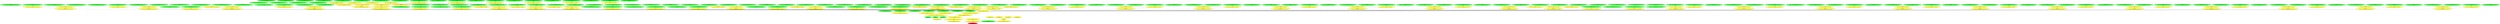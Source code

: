 digraph {
rankdir="BT"
ss_tail_light_24px_unflipped [fillcolor=green style="filled" label="<spriteset>\nss_tail_light_24px_unflipped"]
ss_tail_light_24px_flipped [fillcolor=green style="filled" label="<spriteset>\nss_tail_light_24px_flipped"]
ss_tail_light_empty_unflipped [fillcolor=green style="filled" label="<spriteset>\nss_tail_light_empty_unflipped"]
switch_graphics_layer_tail_light_24px [fillcolor=yellow style="filled" label="<switch>\nswitch_graphics_layer_tail_light_24px"]
ss_spritelayer_cargos_intermodal_cars_empty [fillcolor=green style="filled" label="<spriteset>\nss_spritelayer_cargos_intermodal_cars_empty"]
ss_spritelayer_cargos_intermodal_cars_low_floor_24px_box_DFLT_0_unflipped [fillcolor=green style="filled" label="<spriteset>\nss_spritelayer_cargos_intermodal_cars_low_floor_24px_box_DFLT_0_unflipped"]
ss_spritelayer_cargos_intermodal_cars_low_floor_24px_box_DFLT_0_flipped [fillcolor=green style="filled" label="<spriteset>\nss_spritelayer_cargos_intermodal_cars_low_floor_24px_box_DFLT_0_flipped"]
switch_spritelayer_cargos_intermodal_cars_low_floor_24px_box_DFLT_0 [fillcolor=yellow style="filled" label="<switch>\nswitch_spritelayer_cargos_intermodal_cars_low_floor_24px_box_DFLT_0"]
ss_spritelayer_cargos_intermodal_cars_low_floor_24px_box_DFLT_1_unflipped [fillcolor=green style="filled" label="<spriteset>\nss_spritelayer_cargos_intermodal_cars_low_floor_24px_box_DFLT_1_unflipped"]
ss_spritelayer_cargos_intermodal_cars_low_floor_24px_box_DFLT_1_flipped [fillcolor=green style="filled" label="<spriteset>\nss_spritelayer_cargos_intermodal_cars_low_floor_24px_box_DFLT_1_flipped"]
switch_spritelayer_cargos_intermodal_cars_low_floor_24px_box_DFLT_1 [fillcolor=yellow style="filled" label="<switch>\nswitch_spritelayer_cargos_intermodal_cars_low_floor_24px_box_DFLT_1"]
ss_spritelayer_cargos_intermodal_cars_low_floor_24px_box_DFLT_2_unflipped [fillcolor=green style="filled" label="<spriteset>\nss_spritelayer_cargos_intermodal_cars_low_floor_24px_box_DFLT_2_unflipped"]
ss_spritelayer_cargos_intermodal_cars_low_floor_24px_box_DFLT_2_flipped [fillcolor=green style="filled" label="<spriteset>\nss_spritelayer_cargos_intermodal_cars_low_floor_24px_box_DFLT_2_flipped"]
switch_spritelayer_cargos_intermodal_cars_low_floor_24px_box_DFLT_2 [fillcolor=yellow style="filled" label="<switch>\nswitch_spritelayer_cargos_intermodal_cars_low_floor_24px_box_DFLT_2"]
ss_spritelayer_cargos_intermodal_cars_low_floor_24px_box_DFLT_3_unflipped [fillcolor=green style="filled" label="<spriteset>\nss_spritelayer_cargos_intermodal_cars_low_floor_24px_box_DFLT_3_unflipped"]
ss_spritelayer_cargos_intermodal_cars_low_floor_24px_box_DFLT_3_flipped [fillcolor=green style="filled" label="<spriteset>\nss_spritelayer_cargos_intermodal_cars_low_floor_24px_box_DFLT_3_flipped"]
switch_spritelayer_cargos_intermodal_cars_low_floor_24px_box_DFLT_3 [fillcolor=yellow style="filled" label="<switch>\nswitch_spritelayer_cargos_intermodal_cars_low_floor_24px_box_DFLT_3"]
ss_spritelayer_cargos_intermodal_cars_low_floor_24px_box_DFLT_4_unflipped [fillcolor=green style="filled" label="<spriteset>\nss_spritelayer_cargos_intermodal_cars_low_floor_24px_box_DFLT_4_unflipped"]
ss_spritelayer_cargos_intermodal_cars_low_floor_24px_box_DFLT_4_flipped [fillcolor=green style="filled" label="<spriteset>\nss_spritelayer_cargos_intermodal_cars_low_floor_24px_box_DFLT_4_flipped"]
switch_spritelayer_cargos_intermodal_cars_low_floor_24px_box_DFLT_4 [fillcolor=yellow style="filled" label="<switch>\nswitch_spritelayer_cargos_intermodal_cars_low_floor_24px_box_DFLT_4"]
ss_spritelayer_cargos_intermodal_cars_low_floor_24px_box_DFLT_5_unflipped [fillcolor=green style="filled" label="<spriteset>\nss_spritelayer_cargos_intermodal_cars_low_floor_24px_box_DFLT_5_unflipped"]
ss_spritelayer_cargos_intermodal_cars_low_floor_24px_box_DFLT_5_flipped [fillcolor=green style="filled" label="<spriteset>\nss_spritelayer_cargos_intermodal_cars_low_floor_24px_box_DFLT_5_flipped"]
switch_spritelayer_cargos_intermodal_cars_low_floor_24px_box_DFLT_5 [fillcolor=yellow style="filled" label="<switch>\nswitch_spritelayer_cargos_intermodal_cars_low_floor_24px_box_DFLT_5"]
ss_spritelayer_cargos_intermodal_cars_low_floor_24px_box_DFLT_6_unflipped [fillcolor=green style="filled" label="<spriteset>\nss_spritelayer_cargos_intermodal_cars_low_floor_24px_box_DFLT_6_unflipped"]
ss_spritelayer_cargos_intermodal_cars_low_floor_24px_box_DFLT_6_flipped [fillcolor=green style="filled" label="<spriteset>\nss_spritelayer_cargos_intermodal_cars_low_floor_24px_box_DFLT_6_flipped"]
switch_spritelayer_cargos_intermodal_cars_low_floor_24px_box_DFLT_6 [fillcolor=yellow style="filled" label="<switch>\nswitch_spritelayer_cargos_intermodal_cars_low_floor_24px_box_DFLT_6"]
ss_spritelayer_cargos_intermodal_cars_low_floor_24px_box_DFLT_7_unflipped [fillcolor=green style="filled" label="<spriteset>\nss_spritelayer_cargos_intermodal_cars_low_floor_24px_box_DFLT_7_unflipped"]
ss_spritelayer_cargos_intermodal_cars_low_floor_24px_box_DFLT_7_flipped [fillcolor=green style="filled" label="<spriteset>\nss_spritelayer_cargos_intermodal_cars_low_floor_24px_box_DFLT_7_flipped"]
switch_spritelayer_cargos_intermodal_cars_low_floor_24px_box_DFLT_7 [fillcolor=yellow style="filled" label="<switch>\nswitch_spritelayer_cargos_intermodal_cars_low_floor_24px_box_DFLT_7"]
switch_spritelayer_cargos_intermodal_cars_random_low_floor_24px_box_DFLT [fillcolor=yellow style="filled" label="<random_switch>\nswitch_spritelayer_cargos_intermodal_cars_random_low_floor_24px_box_DFLT"]
ss_spritelayer_cargos_intermodal_cars_low_floor_24px_chemicals_tank_DFLT_0_unflipped [fillcolor=green style="filled" label="<spriteset>\nss_spritelayer_cargos_intermodal_cars_low_floor_24px_chemicals_tank_DFLT_0_unflipped"]
ss_spritelayer_cargos_intermodal_cars_low_floor_24px_chemicals_tank_DFLT_0_flipped [fillcolor=green style="filled" label="<spriteset>\nss_spritelayer_cargos_intermodal_cars_low_floor_24px_chemicals_tank_DFLT_0_flipped"]
switch_spritelayer_cargos_intermodal_cars_low_floor_24px_chemicals_tank_DFLT_0 [fillcolor=yellow style="filled" label="<switch>\nswitch_spritelayer_cargos_intermodal_cars_low_floor_24px_chemicals_tank_DFLT_0"]
ss_spritelayer_cargos_intermodal_cars_low_floor_24px_chemicals_tank_DFLT_1_unflipped [fillcolor=green style="filled" label="<spriteset>\nss_spritelayer_cargos_intermodal_cars_low_floor_24px_chemicals_tank_DFLT_1_unflipped"]
ss_spritelayer_cargos_intermodal_cars_low_floor_24px_chemicals_tank_DFLT_1_flipped [fillcolor=green style="filled" label="<spriteset>\nss_spritelayer_cargos_intermodal_cars_low_floor_24px_chemicals_tank_DFLT_1_flipped"]
switch_spritelayer_cargos_intermodal_cars_low_floor_24px_chemicals_tank_DFLT_1 [fillcolor=yellow style="filled" label="<switch>\nswitch_spritelayer_cargos_intermodal_cars_low_floor_24px_chemicals_tank_DFLT_1"]
switch_spritelayer_cargos_intermodal_cars_random_low_floor_24px_chemicals_tank_DFLT [fillcolor=yellow style="filled" label="<random_switch>\nswitch_spritelayer_cargos_intermodal_cars_random_low_floor_24px_chemicals_tank_DFLT"]
ss_spritelayer_cargos_intermodal_cars_low_floor_24px_cryo_tank_DFLT_0_unflipped [fillcolor=green style="filled" label="<spriteset>\nss_spritelayer_cargos_intermodal_cars_low_floor_24px_cryo_tank_DFLT_0_unflipped"]
ss_spritelayer_cargos_intermodal_cars_low_floor_24px_cryo_tank_DFLT_0_flipped [fillcolor=green style="filled" label="<spriteset>\nss_spritelayer_cargos_intermodal_cars_low_floor_24px_cryo_tank_DFLT_0_flipped"]
switch_spritelayer_cargos_intermodal_cars_low_floor_24px_cryo_tank_DFLT_0 [fillcolor=yellow style="filled" label="<switch>\nswitch_spritelayer_cargos_intermodal_cars_low_floor_24px_cryo_tank_DFLT_0"]
ss_spritelayer_cargos_intermodal_cars_low_floor_24px_cryo_tank_DFLT_1_unflipped [fillcolor=green style="filled" label="<spriteset>\nss_spritelayer_cargos_intermodal_cars_low_floor_24px_cryo_tank_DFLT_1_unflipped"]
ss_spritelayer_cargos_intermodal_cars_low_floor_24px_cryo_tank_DFLT_1_flipped [fillcolor=green style="filled" label="<spriteset>\nss_spritelayer_cargos_intermodal_cars_low_floor_24px_cryo_tank_DFLT_1_flipped"]
switch_spritelayer_cargos_intermodal_cars_low_floor_24px_cryo_tank_DFLT_1 [fillcolor=yellow style="filled" label="<switch>\nswitch_spritelayer_cargos_intermodal_cars_low_floor_24px_cryo_tank_DFLT_1"]
switch_spritelayer_cargos_intermodal_cars_random_low_floor_24px_cryo_tank_DFLT [fillcolor=yellow style="filled" label="<random_switch>\nswitch_spritelayer_cargos_intermodal_cars_random_low_floor_24px_cryo_tank_DFLT"]
ss_spritelayer_cargos_intermodal_cars_low_floor_24px_curtain_side_DFLT_0_unflipped [fillcolor=green style="filled" label="<spriteset>\nss_spritelayer_cargos_intermodal_cars_low_floor_24px_curtain_side_DFLT_0_unflipped"]
ss_spritelayer_cargos_intermodal_cars_low_floor_24px_curtain_side_DFLT_0_flipped [fillcolor=green style="filled" label="<spriteset>\nss_spritelayer_cargos_intermodal_cars_low_floor_24px_curtain_side_DFLT_0_flipped"]
switch_spritelayer_cargos_intermodal_cars_low_floor_24px_curtain_side_DFLT_0 [fillcolor=yellow style="filled" label="<switch>\nswitch_spritelayer_cargos_intermodal_cars_low_floor_24px_curtain_side_DFLT_0"]
ss_spritelayer_cargos_intermodal_cars_low_floor_24px_edibles_tank_DFLT_0_unflipped [fillcolor=green style="filled" label="<spriteset>\nss_spritelayer_cargos_intermodal_cars_low_floor_24px_edibles_tank_DFLT_0_unflipped"]
ss_spritelayer_cargos_intermodal_cars_low_floor_24px_edibles_tank_DFLT_0_flipped [fillcolor=green style="filled" label="<spriteset>\nss_spritelayer_cargos_intermodal_cars_low_floor_24px_edibles_tank_DFLT_0_flipped"]
switch_spritelayer_cargos_intermodal_cars_low_floor_24px_edibles_tank_DFLT_0 [fillcolor=yellow style="filled" label="<switch>\nswitch_spritelayer_cargos_intermodal_cars_low_floor_24px_edibles_tank_DFLT_0"]
ss_spritelayer_cargos_intermodal_cars_low_floor_24px_edibles_tank_DFLT_1_unflipped [fillcolor=green style="filled" label="<spriteset>\nss_spritelayer_cargos_intermodal_cars_low_floor_24px_edibles_tank_DFLT_1_unflipped"]
ss_spritelayer_cargos_intermodal_cars_low_floor_24px_edibles_tank_DFLT_1_flipped [fillcolor=green style="filled" label="<spriteset>\nss_spritelayer_cargos_intermodal_cars_low_floor_24px_edibles_tank_DFLT_1_flipped"]
switch_spritelayer_cargos_intermodal_cars_low_floor_24px_edibles_tank_DFLT_1 [fillcolor=yellow style="filled" label="<switch>\nswitch_spritelayer_cargos_intermodal_cars_low_floor_24px_edibles_tank_DFLT_1"]
switch_spritelayer_cargos_intermodal_cars_random_low_floor_24px_edibles_tank_DFLT [fillcolor=yellow style="filled" label="<random_switch>\nswitch_spritelayer_cargos_intermodal_cars_random_low_floor_24px_edibles_tank_DFLT"]
ss_spritelayer_cargos_intermodal_cars_low_floor_24px_livestock_DFLT_0_unflipped [fillcolor=green style="filled" label="<spriteset>\nss_spritelayer_cargos_intermodal_cars_low_floor_24px_livestock_DFLT_0_unflipped"]
ss_spritelayer_cargos_intermodal_cars_low_floor_24px_livestock_DFLT_0_flipped [fillcolor=green style="filled" label="<spriteset>\nss_spritelayer_cargos_intermodal_cars_low_floor_24px_livestock_DFLT_0_flipped"]
switch_spritelayer_cargos_intermodal_cars_low_floor_24px_livestock_DFLT_0 [fillcolor=yellow style="filled" label="<switch>\nswitch_spritelayer_cargos_intermodal_cars_low_floor_24px_livestock_DFLT_0"]
ss_spritelayer_cargos_intermodal_cars_low_floor_24px_livestock_DFLT_1_unflipped [fillcolor=green style="filled" label="<spriteset>\nss_spritelayer_cargos_intermodal_cars_low_floor_24px_livestock_DFLT_1_unflipped"]
ss_spritelayer_cargos_intermodal_cars_low_floor_24px_livestock_DFLT_1_flipped [fillcolor=green style="filled" label="<spriteset>\nss_spritelayer_cargos_intermodal_cars_low_floor_24px_livestock_DFLT_1_flipped"]
switch_spritelayer_cargos_intermodal_cars_low_floor_24px_livestock_DFLT_1 [fillcolor=yellow style="filled" label="<switch>\nswitch_spritelayer_cargos_intermodal_cars_low_floor_24px_livestock_DFLT_1"]
switch_spritelayer_cargos_intermodal_cars_random_low_floor_24px_livestock_DFLT [fillcolor=yellow style="filled" label="<random_switch>\nswitch_spritelayer_cargos_intermodal_cars_random_low_floor_24px_livestock_DFLT"]
ss_spritelayer_cargos_intermodal_cars_low_floor_24px_reefer_DFLT_0_unflipped [fillcolor=green style="filled" label="<spriteset>\nss_spritelayer_cargos_intermodal_cars_low_floor_24px_reefer_DFLT_0_unflipped"]
ss_spritelayer_cargos_intermodal_cars_low_floor_24px_reefer_DFLT_0_flipped [fillcolor=green style="filled" label="<spriteset>\nss_spritelayer_cargos_intermodal_cars_low_floor_24px_reefer_DFLT_0_flipped"]
switch_spritelayer_cargos_intermodal_cars_low_floor_24px_reefer_DFLT_0 [fillcolor=yellow style="filled" label="<switch>\nswitch_spritelayer_cargos_intermodal_cars_low_floor_24px_reefer_DFLT_0"]
ss_spritelayer_cargos_intermodal_cars_low_floor_24px_reefer_DFLT_1_unflipped [fillcolor=green style="filled" label="<spriteset>\nss_spritelayer_cargos_intermodal_cars_low_floor_24px_reefer_DFLT_1_unflipped"]
ss_spritelayer_cargos_intermodal_cars_low_floor_24px_reefer_DFLT_1_flipped [fillcolor=green style="filled" label="<spriteset>\nss_spritelayer_cargos_intermodal_cars_low_floor_24px_reefer_DFLT_1_flipped"]
switch_spritelayer_cargos_intermodal_cars_low_floor_24px_reefer_DFLT_1 [fillcolor=yellow style="filled" label="<switch>\nswitch_spritelayer_cargos_intermodal_cars_low_floor_24px_reefer_DFLT_1"]
switch_spritelayer_cargos_intermodal_cars_random_low_floor_24px_reefer_DFLT [fillcolor=yellow style="filled" label="<random_switch>\nswitch_spritelayer_cargos_intermodal_cars_random_low_floor_24px_reefer_DFLT"]
ss_spritelayer_cargos_intermodal_cars_low_floor_24px_tank_DFLT_0_unflipped [fillcolor=green style="filled" label="<spriteset>\nss_spritelayer_cargos_intermodal_cars_low_floor_24px_tank_DFLT_0_unflipped"]
ss_spritelayer_cargos_intermodal_cars_low_floor_24px_tank_DFLT_0_flipped [fillcolor=green style="filled" label="<spriteset>\nss_spritelayer_cargos_intermodal_cars_low_floor_24px_tank_DFLT_0_flipped"]
switch_spritelayer_cargos_intermodal_cars_low_floor_24px_tank_DFLT_0 [fillcolor=yellow style="filled" label="<switch>\nswitch_spritelayer_cargos_intermodal_cars_low_floor_24px_tank_DFLT_0"]
ss_spritelayer_cargos_intermodal_cars_low_floor_24px_tank_DFLT_1_unflipped [fillcolor=green style="filled" label="<spriteset>\nss_spritelayer_cargos_intermodal_cars_low_floor_24px_tank_DFLT_1_unflipped"]
ss_spritelayer_cargos_intermodal_cars_low_floor_24px_tank_DFLT_1_flipped [fillcolor=green style="filled" label="<spriteset>\nss_spritelayer_cargos_intermodal_cars_low_floor_24px_tank_DFLT_1_flipped"]
switch_spritelayer_cargos_intermodal_cars_low_floor_24px_tank_DFLT_1 [fillcolor=yellow style="filled" label="<switch>\nswitch_spritelayer_cargos_intermodal_cars_low_floor_24px_tank_DFLT_1"]
switch_spritelayer_cargos_intermodal_cars_random_low_floor_24px_tank_DFLT [fillcolor=yellow style="filled" label="<random_switch>\nswitch_spritelayer_cargos_intermodal_cars_random_low_floor_24px_tank_DFLT"]
ss_spritelayer_cargos_intermodal_cars_low_floor_24px_wood_DFLT_0_unflipped [fillcolor=green style="filled" label="<spriteset>\nss_spritelayer_cargos_intermodal_cars_low_floor_24px_wood_DFLT_0_unflipped"]
ss_spritelayer_cargos_intermodal_cars_low_floor_24px_wood_DFLT_0_flipped [fillcolor=green style="filled" label="<spriteset>\nss_spritelayer_cargos_intermodal_cars_low_floor_24px_wood_DFLT_0_flipped"]
switch_spritelayer_cargos_intermodal_cars_low_floor_24px_wood_DFLT_0 [fillcolor=yellow style="filled" label="<switch>\nswitch_spritelayer_cargos_intermodal_cars_low_floor_24px_wood_DFLT_0"]
ss_spritelayer_cargos_intermodal_cars_low_floor_24px_curtain_side_TYRE_0_unflipped [fillcolor=green style="filled" label="<spriteset>\nss_spritelayer_cargos_intermodal_cars_low_floor_24px_curtain_side_TYRE_0_unflipped"]
ss_spritelayer_cargos_intermodal_cars_low_floor_24px_curtain_side_TYRE_0_flipped [fillcolor=green style="filled" label="<spriteset>\nss_spritelayer_cargos_intermodal_cars_low_floor_24px_curtain_side_TYRE_0_flipped"]
switch_spritelayer_cargos_intermodal_cars_low_floor_24px_curtain_side_TYRE_0 [fillcolor=yellow style="filled" label="<switch>\nswitch_spritelayer_cargos_intermodal_cars_low_floor_24px_curtain_side_TYRE_0"]
ss_spritelayer_cargos_intermodal_cars_low_floor_24px_bulk_LIME_0_unflipped [fillcolor=green style="filled" label="<spriteset>\nss_spritelayer_cargos_intermodal_cars_low_floor_24px_bulk_LIME_0_unflipped"]
ss_spritelayer_cargos_intermodal_cars_low_floor_24px_bulk_LIME_0_flipped [fillcolor=green style="filled" label="<spriteset>\nss_spritelayer_cargos_intermodal_cars_low_floor_24px_bulk_LIME_0_flipped"]
switch_spritelayer_cargos_intermodal_cars_low_floor_24px_bulk_LIME_0 [fillcolor=yellow style="filled" label="<switch>\nswitch_spritelayer_cargos_intermodal_cars_low_floor_24px_bulk_LIME_0"]
ss_spritelayer_cargos_intermodal_cars_low_floor_24px_bulk_LIME_1_unflipped [fillcolor=green style="filled" label="<spriteset>\nss_spritelayer_cargos_intermodal_cars_low_floor_24px_bulk_LIME_1_unflipped"]
ss_spritelayer_cargos_intermodal_cars_low_floor_24px_bulk_LIME_1_flipped [fillcolor=green style="filled" label="<spriteset>\nss_spritelayer_cargos_intermodal_cars_low_floor_24px_bulk_LIME_1_flipped"]
switch_spritelayer_cargos_intermodal_cars_low_floor_24px_bulk_LIME_1 [fillcolor=yellow style="filled" label="<switch>\nswitch_spritelayer_cargos_intermodal_cars_low_floor_24px_bulk_LIME_1"]
switch_spritelayer_cargos_intermodal_cars_random_low_floor_24px_bulk_LIME [fillcolor=yellow style="filled" label="<random_switch>\nswitch_spritelayer_cargos_intermodal_cars_random_low_floor_24px_bulk_LIME"]
ss_spritelayer_cargos_intermodal_cars_low_floor_24px_bulk_SAND_0_unflipped [fillcolor=green style="filled" label="<spriteset>\nss_spritelayer_cargos_intermodal_cars_low_floor_24px_bulk_SAND_0_unflipped"]
ss_spritelayer_cargos_intermodal_cars_low_floor_24px_bulk_SAND_0_flipped [fillcolor=green style="filled" label="<spriteset>\nss_spritelayer_cargos_intermodal_cars_low_floor_24px_bulk_SAND_0_flipped"]
switch_spritelayer_cargos_intermodal_cars_low_floor_24px_bulk_SAND_0 [fillcolor=yellow style="filled" label="<switch>\nswitch_spritelayer_cargos_intermodal_cars_low_floor_24px_bulk_SAND_0"]
ss_spritelayer_cargos_intermodal_cars_low_floor_24px_bulk_SAND_1_unflipped [fillcolor=green style="filled" label="<spriteset>\nss_spritelayer_cargos_intermodal_cars_low_floor_24px_bulk_SAND_1_unflipped"]
ss_spritelayer_cargos_intermodal_cars_low_floor_24px_bulk_SAND_1_flipped [fillcolor=green style="filled" label="<spriteset>\nss_spritelayer_cargos_intermodal_cars_low_floor_24px_bulk_SAND_1_flipped"]
switch_spritelayer_cargos_intermodal_cars_low_floor_24px_bulk_SAND_1 [fillcolor=yellow style="filled" label="<switch>\nswitch_spritelayer_cargos_intermodal_cars_low_floor_24px_bulk_SAND_1"]
switch_spritelayer_cargos_intermodal_cars_random_low_floor_24px_bulk_SAND [fillcolor=yellow style="filled" label="<random_switch>\nswitch_spritelayer_cargos_intermodal_cars_random_low_floor_24px_bulk_SAND"]
ss_spritelayer_cargos_intermodal_cars_low_floor_24px_tank_OIL__0_unflipped [fillcolor=green style="filled" label="<spriteset>\nss_spritelayer_cargos_intermodal_cars_low_floor_24px_tank_OIL__0_unflipped"]
ss_spritelayer_cargos_intermodal_cars_low_floor_24px_tank_OIL__0_flipped [fillcolor=green style="filled" label="<spriteset>\nss_spritelayer_cargos_intermodal_cars_low_floor_24px_tank_OIL__0_flipped"]
switch_spritelayer_cargos_intermodal_cars_low_floor_24px_tank_OIL__0 [fillcolor=yellow style="filled" label="<switch>\nswitch_spritelayer_cargos_intermodal_cars_low_floor_24px_tank_OIL__0"]
ss_spritelayer_cargos_intermodal_cars_low_floor_24px_tank_OIL__1_unflipped [fillcolor=green style="filled" label="<spriteset>\nss_spritelayer_cargos_intermodal_cars_low_floor_24px_tank_OIL__1_unflipped"]
ss_spritelayer_cargos_intermodal_cars_low_floor_24px_tank_OIL__1_flipped [fillcolor=green style="filled" label="<spriteset>\nss_spritelayer_cargos_intermodal_cars_low_floor_24px_tank_OIL__1_flipped"]
switch_spritelayer_cargos_intermodal_cars_low_floor_24px_tank_OIL__1 [fillcolor=yellow style="filled" label="<switch>\nswitch_spritelayer_cargos_intermodal_cars_low_floor_24px_tank_OIL__1"]
switch_spritelayer_cargos_intermodal_cars_random_low_floor_24px_tank_OIL_ [fillcolor=yellow style="filled" label="<random_switch>\nswitch_spritelayer_cargos_intermodal_cars_random_low_floor_24px_tank_OIL_"]
ss_spritelayer_cargos_intermodal_cars_low_floor_24px_curtain_side_VPTS_0_unflipped [fillcolor=green style="filled" label="<spriteset>\nss_spritelayer_cargos_intermodal_cars_low_floor_24px_curtain_side_VPTS_0_unflipped"]
ss_spritelayer_cargos_intermodal_cars_low_floor_24px_curtain_side_VPTS_0_flipped [fillcolor=green style="filled" label="<spriteset>\nss_spritelayer_cargos_intermodal_cars_low_floor_24px_curtain_side_VPTS_0_flipped"]
switch_spritelayer_cargos_intermodal_cars_low_floor_24px_curtain_side_VPTS_0 [fillcolor=yellow style="filled" label="<switch>\nswitch_spritelayer_cargos_intermodal_cars_low_floor_24px_curtain_side_VPTS_0"]
ss_spritelayer_cargos_intermodal_cars_low_floor_24px_stake_flatrack_ALUM_0_unflipped [fillcolor=green style="filled" label="<spriteset>\nss_spritelayer_cargos_intermodal_cars_low_floor_24px_stake_flatrack_ALUM_0_unflipped"]
ss_spritelayer_cargos_intermodal_cars_low_floor_24px_stake_flatrack_ALUM_0_flipped [fillcolor=green style="filled" label="<spriteset>\nss_spritelayer_cargos_intermodal_cars_low_floor_24px_stake_flatrack_ALUM_0_flipped"]
switch_spritelayer_cargos_intermodal_cars_low_floor_24px_stake_flatrack_ALUM_0 [fillcolor=yellow style="filled" label="<switch>\nswitch_spritelayer_cargos_intermodal_cars_low_floor_24px_stake_flatrack_ALUM_0"]
ss_spritelayer_cargos_intermodal_cars_low_floor_24px_curtain_side_VENG_0_unflipped [fillcolor=green style="filled" label="<spriteset>\nss_spritelayer_cargos_intermodal_cars_low_floor_24px_curtain_side_VENG_0_unflipped"]
ss_spritelayer_cargos_intermodal_cars_low_floor_24px_curtain_side_VENG_0_flipped [fillcolor=green style="filled" label="<spriteset>\nss_spritelayer_cargos_intermodal_cars_low_floor_24px_curtain_side_VENG_0_flipped"]
switch_spritelayer_cargos_intermodal_cars_low_floor_24px_curtain_side_VENG_0 [fillcolor=yellow style="filled" label="<switch>\nswitch_spritelayer_cargos_intermodal_cars_low_floor_24px_curtain_side_VENG_0"]
ss_spritelayer_cargos_intermodal_cars_low_floor_24px_bulk_POTA_0_unflipped [fillcolor=green style="filled" label="<spriteset>\nss_spritelayer_cargos_intermodal_cars_low_floor_24px_bulk_POTA_0_unflipped"]
ss_spritelayer_cargos_intermodal_cars_low_floor_24px_bulk_POTA_0_flipped [fillcolor=green style="filled" label="<spriteset>\nss_spritelayer_cargos_intermodal_cars_low_floor_24px_bulk_POTA_0_flipped"]
switch_spritelayer_cargos_intermodal_cars_low_floor_24px_bulk_POTA_0 [fillcolor=yellow style="filled" label="<switch>\nswitch_spritelayer_cargos_intermodal_cars_low_floor_24px_bulk_POTA_0"]
ss_spritelayer_cargos_intermodal_cars_low_floor_24px_bulk_POTA_1_unflipped [fillcolor=green style="filled" label="<spriteset>\nss_spritelayer_cargos_intermodal_cars_low_floor_24px_bulk_POTA_1_unflipped"]
ss_spritelayer_cargos_intermodal_cars_low_floor_24px_bulk_POTA_1_flipped [fillcolor=green style="filled" label="<spriteset>\nss_spritelayer_cargos_intermodal_cars_low_floor_24px_bulk_POTA_1_flipped"]
switch_spritelayer_cargos_intermodal_cars_low_floor_24px_bulk_POTA_1 [fillcolor=yellow style="filled" label="<switch>\nswitch_spritelayer_cargos_intermodal_cars_low_floor_24px_bulk_POTA_1"]
switch_spritelayer_cargos_intermodal_cars_random_low_floor_24px_bulk_POTA [fillcolor=yellow style="filled" label="<random_switch>\nswitch_spritelayer_cargos_intermodal_cars_random_low_floor_24px_bulk_POTA"]
ss_spritelayer_cargos_intermodal_cars_low_floor_24px_stake_flatrack_STST_0_unflipped [fillcolor=green style="filled" label="<spriteset>\nss_spritelayer_cargos_intermodal_cars_low_floor_24px_stake_flatrack_STST_0_unflipped"]
ss_spritelayer_cargos_intermodal_cars_low_floor_24px_stake_flatrack_STST_0_flipped [fillcolor=green style="filled" label="<spriteset>\nss_spritelayer_cargos_intermodal_cars_low_floor_24px_stake_flatrack_STST_0_flipped"]
switch_spritelayer_cargos_intermodal_cars_low_floor_24px_stake_flatrack_STST_0 [fillcolor=yellow style="filled" label="<switch>\nswitch_spritelayer_cargos_intermodal_cars_low_floor_24px_stake_flatrack_STST_0"]
ss_spritelayer_cargos_intermodal_cars_low_floor_24px_bulk_COAL_0_unflipped [fillcolor=green style="filled" label="<spriteset>\nss_spritelayer_cargos_intermodal_cars_low_floor_24px_bulk_COAL_0_unflipped"]
ss_spritelayer_cargos_intermodal_cars_low_floor_24px_bulk_COAL_0_flipped [fillcolor=green style="filled" label="<spriteset>\nss_spritelayer_cargos_intermodal_cars_low_floor_24px_bulk_COAL_0_flipped"]
switch_spritelayer_cargos_intermodal_cars_low_floor_24px_bulk_COAL_0 [fillcolor=yellow style="filled" label="<switch>\nswitch_spritelayer_cargos_intermodal_cars_low_floor_24px_bulk_COAL_0"]
ss_spritelayer_cargos_intermodal_cars_low_floor_24px_bulk_COAL_1_unflipped [fillcolor=green style="filled" label="<spriteset>\nss_spritelayer_cargos_intermodal_cars_low_floor_24px_bulk_COAL_1_unflipped"]
ss_spritelayer_cargos_intermodal_cars_low_floor_24px_bulk_COAL_1_flipped [fillcolor=green style="filled" label="<spriteset>\nss_spritelayer_cargos_intermodal_cars_low_floor_24px_bulk_COAL_1_flipped"]
switch_spritelayer_cargos_intermodal_cars_low_floor_24px_bulk_COAL_1 [fillcolor=yellow style="filled" label="<switch>\nswitch_spritelayer_cargos_intermodal_cars_low_floor_24px_bulk_COAL_1"]
switch_spritelayer_cargos_intermodal_cars_random_low_floor_24px_bulk_COAL [fillcolor=yellow style="filled" label="<random_switch>\nswitch_spritelayer_cargos_intermodal_cars_random_low_floor_24px_bulk_COAL"]
ss_spritelayer_cargos_intermodal_cars_low_floor_24px_stake_flatrack_STAL_0_unflipped [fillcolor=green style="filled" label="<spriteset>\nss_spritelayer_cargos_intermodal_cars_low_floor_24px_stake_flatrack_STAL_0_unflipped"]
ss_spritelayer_cargos_intermodal_cars_low_floor_24px_stake_flatrack_STAL_0_flipped [fillcolor=green style="filled" label="<spriteset>\nss_spritelayer_cargos_intermodal_cars_low_floor_24px_stake_flatrack_STAL_0_flipped"]
switch_spritelayer_cargos_intermodal_cars_low_floor_24px_stake_flatrack_STAL_0 [fillcolor=yellow style="filled" label="<switch>\nswitch_spritelayer_cargos_intermodal_cars_low_floor_24px_stake_flatrack_STAL_0"]
ss_spritelayer_cargos_intermodal_cars_low_floor_24px_stake_flatrack_STCB_0_unflipped [fillcolor=green style="filled" label="<spriteset>\nss_spritelayer_cargos_intermodal_cars_low_floor_24px_stake_flatrack_STCB_0_unflipped"]
ss_spritelayer_cargos_intermodal_cars_low_floor_24px_stake_flatrack_STCB_0_flipped [fillcolor=green style="filled" label="<spriteset>\nss_spritelayer_cargos_intermodal_cars_low_floor_24px_stake_flatrack_STCB_0_flipped"]
switch_spritelayer_cargos_intermodal_cars_low_floor_24px_stake_flatrack_STCB_0 [fillcolor=yellow style="filled" label="<switch>\nswitch_spritelayer_cargos_intermodal_cars_low_floor_24px_stake_flatrack_STCB_0"]
ss_spritelayer_cargos_intermodal_cars_low_floor_24px_bulk_SCMT_0_unflipped [fillcolor=green style="filled" label="<spriteset>\nss_spritelayer_cargos_intermodal_cars_low_floor_24px_bulk_SCMT_0_unflipped"]
ss_spritelayer_cargos_intermodal_cars_low_floor_24px_bulk_SCMT_0_flipped [fillcolor=green style="filled" label="<spriteset>\nss_spritelayer_cargos_intermodal_cars_low_floor_24px_bulk_SCMT_0_flipped"]
switch_spritelayer_cargos_intermodal_cars_low_floor_24px_bulk_SCMT_0 [fillcolor=yellow style="filled" label="<switch>\nswitch_spritelayer_cargos_intermodal_cars_low_floor_24px_bulk_SCMT_0"]
ss_spritelayer_cargos_intermodal_cars_low_floor_24px_bulk_SCMT_1_unflipped [fillcolor=green style="filled" label="<spriteset>\nss_spritelayer_cargos_intermodal_cars_low_floor_24px_bulk_SCMT_1_unflipped"]
ss_spritelayer_cargos_intermodal_cars_low_floor_24px_bulk_SCMT_1_flipped [fillcolor=green style="filled" label="<spriteset>\nss_spritelayer_cargos_intermodal_cars_low_floor_24px_bulk_SCMT_1_flipped"]
switch_spritelayer_cargos_intermodal_cars_low_floor_24px_bulk_SCMT_1 [fillcolor=yellow style="filled" label="<switch>\nswitch_spritelayer_cargos_intermodal_cars_low_floor_24px_bulk_SCMT_1"]
switch_spritelayer_cargos_intermodal_cars_random_low_floor_24px_bulk_SCMT [fillcolor=yellow style="filled" label="<random_switch>\nswitch_spritelayer_cargos_intermodal_cars_random_low_floor_24px_bulk_SCMT"]
ss_spritelayer_cargos_intermodal_cars_low_floor_24px_bulk_PHOS_0_unflipped [fillcolor=green style="filled" label="<spriteset>\nss_spritelayer_cargos_intermodal_cars_low_floor_24px_bulk_PHOS_0_unflipped"]
ss_spritelayer_cargos_intermodal_cars_low_floor_24px_bulk_PHOS_0_flipped [fillcolor=green style="filled" label="<spriteset>\nss_spritelayer_cargos_intermodal_cars_low_floor_24px_bulk_PHOS_0_flipped"]
switch_spritelayer_cargos_intermodal_cars_low_floor_24px_bulk_PHOS_0 [fillcolor=yellow style="filled" label="<switch>\nswitch_spritelayer_cargos_intermodal_cars_low_floor_24px_bulk_PHOS_0"]
ss_spritelayer_cargos_intermodal_cars_low_floor_24px_bulk_PHOS_1_unflipped [fillcolor=green style="filled" label="<spriteset>\nss_spritelayer_cargos_intermodal_cars_low_floor_24px_bulk_PHOS_1_unflipped"]
ss_spritelayer_cargos_intermodal_cars_low_floor_24px_bulk_PHOS_1_flipped [fillcolor=green style="filled" label="<spriteset>\nss_spritelayer_cargos_intermodal_cars_low_floor_24px_bulk_PHOS_1_flipped"]
switch_spritelayer_cargos_intermodal_cars_low_floor_24px_bulk_PHOS_1 [fillcolor=yellow style="filled" label="<switch>\nswitch_spritelayer_cargos_intermodal_cars_low_floor_24px_bulk_PHOS_1"]
switch_spritelayer_cargos_intermodal_cars_random_low_floor_24px_bulk_PHOS [fillcolor=yellow style="filled" label="<random_switch>\nswitch_spritelayer_cargos_intermodal_cars_random_low_floor_24px_bulk_PHOS"]
ss_spritelayer_cargos_intermodal_cars_low_floor_24px_bulk_AORE_0_unflipped [fillcolor=green style="filled" label="<spriteset>\nss_spritelayer_cargos_intermodal_cars_low_floor_24px_bulk_AORE_0_unflipped"]
ss_spritelayer_cargos_intermodal_cars_low_floor_24px_bulk_AORE_0_flipped [fillcolor=green style="filled" label="<spriteset>\nss_spritelayer_cargos_intermodal_cars_low_floor_24px_bulk_AORE_0_flipped"]
switch_spritelayer_cargos_intermodal_cars_low_floor_24px_bulk_AORE_0 [fillcolor=yellow style="filled" label="<switch>\nswitch_spritelayer_cargos_intermodal_cars_low_floor_24px_bulk_AORE_0"]
ss_spritelayer_cargos_intermodal_cars_low_floor_24px_bulk_AORE_1_unflipped [fillcolor=green style="filled" label="<spriteset>\nss_spritelayer_cargos_intermodal_cars_low_floor_24px_bulk_AORE_1_unflipped"]
ss_spritelayer_cargos_intermodal_cars_low_floor_24px_bulk_AORE_1_flipped [fillcolor=green style="filled" label="<spriteset>\nss_spritelayer_cargos_intermodal_cars_low_floor_24px_bulk_AORE_1_flipped"]
switch_spritelayer_cargos_intermodal_cars_low_floor_24px_bulk_AORE_1 [fillcolor=yellow style="filled" label="<switch>\nswitch_spritelayer_cargos_intermodal_cars_low_floor_24px_bulk_AORE_1"]
switch_spritelayer_cargos_intermodal_cars_random_low_floor_24px_bulk_AORE [fillcolor=yellow style="filled" label="<random_switch>\nswitch_spritelayer_cargos_intermodal_cars_random_low_floor_24px_bulk_AORE"]
ss_spritelayer_cargos_intermodal_cars_low_floor_24px_bulk_MNO2_0_unflipped [fillcolor=green style="filled" label="<spriteset>\nss_spritelayer_cargos_intermodal_cars_low_floor_24px_bulk_MNO2_0_unflipped"]
ss_spritelayer_cargos_intermodal_cars_low_floor_24px_bulk_MNO2_0_flipped [fillcolor=green style="filled" label="<spriteset>\nss_spritelayer_cargos_intermodal_cars_low_floor_24px_bulk_MNO2_0_flipped"]
switch_spritelayer_cargos_intermodal_cars_low_floor_24px_bulk_MNO2_0 [fillcolor=yellow style="filled" label="<switch>\nswitch_spritelayer_cargos_intermodal_cars_low_floor_24px_bulk_MNO2_0"]
ss_spritelayer_cargos_intermodal_cars_low_floor_24px_bulk_MNO2_1_unflipped [fillcolor=green style="filled" label="<spriteset>\nss_spritelayer_cargos_intermodal_cars_low_floor_24px_bulk_MNO2_1_unflipped"]
ss_spritelayer_cargos_intermodal_cars_low_floor_24px_bulk_MNO2_1_flipped [fillcolor=green style="filled" label="<spriteset>\nss_spritelayer_cargos_intermodal_cars_low_floor_24px_bulk_MNO2_1_flipped"]
switch_spritelayer_cargos_intermodal_cars_low_floor_24px_bulk_MNO2_1 [fillcolor=yellow style="filled" label="<switch>\nswitch_spritelayer_cargos_intermodal_cars_low_floor_24px_bulk_MNO2_1"]
switch_spritelayer_cargos_intermodal_cars_random_low_floor_24px_bulk_MNO2 [fillcolor=yellow style="filled" label="<random_switch>\nswitch_spritelayer_cargos_intermodal_cars_random_low_floor_24px_bulk_MNO2"]
ss_spritelayer_cargos_intermodal_cars_low_floor_24px_bulk_CORE_0_unflipped [fillcolor=green style="filled" label="<spriteset>\nss_spritelayer_cargos_intermodal_cars_low_floor_24px_bulk_CORE_0_unflipped"]
ss_spritelayer_cargos_intermodal_cars_low_floor_24px_bulk_CORE_0_flipped [fillcolor=green style="filled" label="<spriteset>\nss_spritelayer_cargos_intermodal_cars_low_floor_24px_bulk_CORE_0_flipped"]
switch_spritelayer_cargos_intermodal_cars_low_floor_24px_bulk_CORE_0 [fillcolor=yellow style="filled" label="<switch>\nswitch_spritelayer_cargos_intermodal_cars_low_floor_24px_bulk_CORE_0"]
ss_spritelayer_cargos_intermodal_cars_low_floor_24px_bulk_CORE_1_unflipped [fillcolor=green style="filled" label="<spriteset>\nss_spritelayer_cargos_intermodal_cars_low_floor_24px_bulk_CORE_1_unflipped"]
ss_spritelayer_cargos_intermodal_cars_low_floor_24px_bulk_CORE_1_flipped [fillcolor=green style="filled" label="<spriteset>\nss_spritelayer_cargos_intermodal_cars_low_floor_24px_bulk_CORE_1_flipped"]
switch_spritelayer_cargos_intermodal_cars_low_floor_24px_bulk_CORE_1 [fillcolor=yellow style="filled" label="<switch>\nswitch_spritelayer_cargos_intermodal_cars_low_floor_24px_bulk_CORE_1"]
switch_spritelayer_cargos_intermodal_cars_random_low_floor_24px_bulk_CORE [fillcolor=yellow style="filled" label="<random_switch>\nswitch_spritelayer_cargos_intermodal_cars_random_low_floor_24px_bulk_CORE"]
ss_spritelayer_cargos_intermodal_cars_low_floor_24px_tank_RUBR_0_unflipped [fillcolor=green style="filled" label="<spriteset>\nss_spritelayer_cargos_intermodal_cars_low_floor_24px_tank_RUBR_0_unflipped"]
ss_spritelayer_cargos_intermodal_cars_low_floor_24px_tank_RUBR_0_flipped [fillcolor=green style="filled" label="<spriteset>\nss_spritelayer_cargos_intermodal_cars_low_floor_24px_tank_RUBR_0_flipped"]
switch_spritelayer_cargos_intermodal_cars_low_floor_24px_tank_RUBR_0 [fillcolor=yellow style="filled" label="<switch>\nswitch_spritelayer_cargos_intermodal_cars_low_floor_24px_tank_RUBR_0"]
ss_spritelayer_cargos_intermodal_cars_low_floor_24px_tank_RUBR_1_unflipped [fillcolor=green style="filled" label="<spriteset>\nss_spritelayer_cargos_intermodal_cars_low_floor_24px_tank_RUBR_1_unflipped"]
ss_spritelayer_cargos_intermodal_cars_low_floor_24px_tank_RUBR_1_flipped [fillcolor=green style="filled" label="<spriteset>\nss_spritelayer_cargos_intermodal_cars_low_floor_24px_tank_RUBR_1_flipped"]
switch_spritelayer_cargos_intermodal_cars_low_floor_24px_tank_RUBR_1 [fillcolor=yellow style="filled" label="<switch>\nswitch_spritelayer_cargos_intermodal_cars_low_floor_24px_tank_RUBR_1"]
switch_spritelayer_cargos_intermodal_cars_random_low_floor_24px_tank_RUBR [fillcolor=yellow style="filled" label="<random_switch>\nswitch_spritelayer_cargos_intermodal_cars_random_low_floor_24px_tank_RUBR"]
ss_spritelayer_cargos_intermodal_cars_low_floor_24px_bulk_IORE_0_unflipped [fillcolor=green style="filled" label="<spriteset>\nss_spritelayer_cargos_intermodal_cars_low_floor_24px_bulk_IORE_0_unflipped"]
ss_spritelayer_cargos_intermodal_cars_low_floor_24px_bulk_IORE_0_flipped [fillcolor=green style="filled" label="<spriteset>\nss_spritelayer_cargos_intermodal_cars_low_floor_24px_bulk_IORE_0_flipped"]
switch_spritelayer_cargos_intermodal_cars_low_floor_24px_bulk_IORE_0 [fillcolor=yellow style="filled" label="<switch>\nswitch_spritelayer_cargos_intermodal_cars_low_floor_24px_bulk_IORE_0"]
ss_spritelayer_cargos_intermodal_cars_low_floor_24px_bulk_IORE_1_unflipped [fillcolor=green style="filled" label="<spriteset>\nss_spritelayer_cargos_intermodal_cars_low_floor_24px_bulk_IORE_1_unflipped"]
ss_spritelayer_cargos_intermodal_cars_low_floor_24px_bulk_IORE_1_flipped [fillcolor=green style="filled" label="<spriteset>\nss_spritelayer_cargos_intermodal_cars_low_floor_24px_bulk_IORE_1_flipped"]
switch_spritelayer_cargos_intermodal_cars_low_floor_24px_bulk_IORE_1 [fillcolor=yellow style="filled" label="<switch>\nswitch_spritelayer_cargos_intermodal_cars_low_floor_24px_bulk_IORE_1"]
switch_spritelayer_cargos_intermodal_cars_random_low_floor_24px_bulk_IORE [fillcolor=yellow style="filled" label="<random_switch>\nswitch_spritelayer_cargos_intermodal_cars_random_low_floor_24px_bulk_IORE"]
ss_spritelayer_cargos_intermodal_cars_low_floor_24px_tank_CTAR_0_unflipped [fillcolor=green style="filled" label="<spriteset>\nss_spritelayer_cargos_intermodal_cars_low_floor_24px_tank_CTAR_0_unflipped"]
ss_spritelayer_cargos_intermodal_cars_low_floor_24px_tank_CTAR_0_flipped [fillcolor=green style="filled" label="<spriteset>\nss_spritelayer_cargos_intermodal_cars_low_floor_24px_tank_CTAR_0_flipped"]
switch_spritelayer_cargos_intermodal_cars_low_floor_24px_tank_CTAR_0 [fillcolor=yellow style="filled" label="<switch>\nswitch_spritelayer_cargos_intermodal_cars_low_floor_24px_tank_CTAR_0"]
ss_spritelayer_cargos_intermodal_cars_low_floor_24px_tank_CTAR_1_unflipped [fillcolor=green style="filled" label="<spriteset>\nss_spritelayer_cargos_intermodal_cars_low_floor_24px_tank_CTAR_1_unflipped"]
ss_spritelayer_cargos_intermodal_cars_low_floor_24px_tank_CTAR_1_flipped [fillcolor=green style="filled" label="<spriteset>\nss_spritelayer_cargos_intermodal_cars_low_floor_24px_tank_CTAR_1_flipped"]
switch_spritelayer_cargos_intermodal_cars_low_floor_24px_tank_CTAR_1 [fillcolor=yellow style="filled" label="<switch>\nswitch_spritelayer_cargos_intermodal_cars_low_floor_24px_tank_CTAR_1"]
switch_spritelayer_cargos_intermodal_cars_random_low_floor_24px_tank_CTAR [fillcolor=yellow style="filled" label="<random_switch>\nswitch_spritelayer_cargos_intermodal_cars_random_low_floor_24px_tank_CTAR"]
ss_spritelayer_cargos_intermodal_cars_low_floor_24px_bulk_NITR_0_unflipped [fillcolor=green style="filled" label="<spriteset>\nss_spritelayer_cargos_intermodal_cars_low_floor_24px_bulk_NITR_0_unflipped"]
ss_spritelayer_cargos_intermodal_cars_low_floor_24px_bulk_NITR_0_flipped [fillcolor=green style="filled" label="<spriteset>\nss_spritelayer_cargos_intermodal_cars_low_floor_24px_bulk_NITR_0_flipped"]
switch_spritelayer_cargos_intermodal_cars_low_floor_24px_bulk_NITR_0 [fillcolor=yellow style="filled" label="<switch>\nswitch_spritelayer_cargos_intermodal_cars_low_floor_24px_bulk_NITR_0"]
ss_spritelayer_cargos_intermodal_cars_low_floor_24px_bulk_NITR_1_unflipped [fillcolor=green style="filled" label="<spriteset>\nss_spritelayer_cargos_intermodal_cars_low_floor_24px_bulk_NITR_1_unflipped"]
ss_spritelayer_cargos_intermodal_cars_low_floor_24px_bulk_NITR_1_flipped [fillcolor=green style="filled" label="<spriteset>\nss_spritelayer_cargos_intermodal_cars_low_floor_24px_bulk_NITR_1_flipped"]
switch_spritelayer_cargos_intermodal_cars_low_floor_24px_bulk_NITR_1 [fillcolor=yellow style="filled" label="<switch>\nswitch_spritelayer_cargos_intermodal_cars_low_floor_24px_bulk_NITR_1"]
switch_spritelayer_cargos_intermodal_cars_random_low_floor_24px_bulk_NITR [fillcolor=yellow style="filled" label="<random_switch>\nswitch_spritelayer_cargos_intermodal_cars_random_low_floor_24px_bulk_NITR"]
ss_spritelayer_cargos_intermodal_cars_low_floor_24px_bulk_CASS_0_unflipped [fillcolor=green style="filled" label="<spriteset>\nss_spritelayer_cargos_intermodal_cars_low_floor_24px_bulk_CASS_0_unflipped"]
ss_spritelayer_cargos_intermodal_cars_low_floor_24px_bulk_CASS_0_flipped [fillcolor=green style="filled" label="<spriteset>\nss_spritelayer_cargos_intermodal_cars_low_floor_24px_bulk_CASS_0_flipped"]
switch_spritelayer_cargos_intermodal_cars_low_floor_24px_bulk_CASS_0 [fillcolor=yellow style="filled" label="<switch>\nswitch_spritelayer_cargos_intermodal_cars_low_floor_24px_bulk_CASS_0"]
ss_spritelayer_cargos_intermodal_cars_low_floor_24px_bulk_CASS_1_unflipped [fillcolor=green style="filled" label="<spriteset>\nss_spritelayer_cargos_intermodal_cars_low_floor_24px_bulk_CASS_1_unflipped"]
ss_spritelayer_cargos_intermodal_cars_low_floor_24px_bulk_CASS_1_flipped [fillcolor=green style="filled" label="<spriteset>\nss_spritelayer_cargos_intermodal_cars_low_floor_24px_bulk_CASS_1_flipped"]
switch_spritelayer_cargos_intermodal_cars_low_floor_24px_bulk_CASS_1 [fillcolor=yellow style="filled" label="<switch>\nswitch_spritelayer_cargos_intermodal_cars_low_floor_24px_bulk_CASS_1"]
switch_spritelayer_cargos_intermodal_cars_random_low_floor_24px_bulk_CASS [fillcolor=yellow style="filled" label="<random_switch>\nswitch_spritelayer_cargos_intermodal_cars_random_low_floor_24px_bulk_CASS"]
ss_spritelayer_cargos_intermodal_cars_low_floor_24px_tank_PETR_0_unflipped [fillcolor=green style="filled" label="<spriteset>\nss_spritelayer_cargos_intermodal_cars_low_floor_24px_tank_PETR_0_unflipped"]
ss_spritelayer_cargos_intermodal_cars_low_floor_24px_tank_PETR_0_flipped [fillcolor=green style="filled" label="<spriteset>\nss_spritelayer_cargos_intermodal_cars_low_floor_24px_tank_PETR_0_flipped"]
switch_spritelayer_cargos_intermodal_cars_low_floor_24px_tank_PETR_0 [fillcolor=yellow style="filled" label="<switch>\nswitch_spritelayer_cargos_intermodal_cars_low_floor_24px_tank_PETR_0"]
ss_spritelayer_cargos_intermodal_cars_low_floor_24px_tank_PETR_1_unflipped [fillcolor=green style="filled" label="<spriteset>\nss_spritelayer_cargos_intermodal_cars_low_floor_24px_tank_PETR_1_unflipped"]
ss_spritelayer_cargos_intermodal_cars_low_floor_24px_tank_PETR_1_flipped [fillcolor=green style="filled" label="<spriteset>\nss_spritelayer_cargos_intermodal_cars_low_floor_24px_tank_PETR_1_flipped"]
switch_spritelayer_cargos_intermodal_cars_low_floor_24px_tank_PETR_1 [fillcolor=yellow style="filled" label="<switch>\nswitch_spritelayer_cargos_intermodal_cars_low_floor_24px_tank_PETR_1"]
switch_spritelayer_cargos_intermodal_cars_random_low_floor_24px_tank_PETR [fillcolor=yellow style="filled" label="<random_switch>\nswitch_spritelayer_cargos_intermodal_cars_random_low_floor_24px_tank_PETR"]
ss_spritelayer_cargos_intermodal_cars_low_floor_24px_stake_flatrack_ZINC_0_unflipped [fillcolor=green style="filled" label="<spriteset>\nss_spritelayer_cargos_intermodal_cars_low_floor_24px_stake_flatrack_ZINC_0_unflipped"]
ss_spritelayer_cargos_intermodal_cars_low_floor_24px_stake_flatrack_ZINC_0_flipped [fillcolor=green style="filled" label="<spriteset>\nss_spritelayer_cargos_intermodal_cars_low_floor_24px_stake_flatrack_ZINC_0_flipped"]
switch_spritelayer_cargos_intermodal_cars_low_floor_24px_stake_flatrack_ZINC_0 [fillcolor=yellow style="filled" label="<switch>\nswitch_spritelayer_cargos_intermodal_cars_low_floor_24px_stake_flatrack_ZINC_0"]
ss_spritelayer_cargos_intermodal_cars_low_floor_24px_stake_flatrack_PIPE_0_unflipped [fillcolor=green style="filled" label="<spriteset>\nss_spritelayer_cargos_intermodal_cars_low_floor_24px_stake_flatrack_PIPE_0_unflipped"]
ss_spritelayer_cargos_intermodal_cars_low_floor_24px_stake_flatrack_PIPE_0_flipped [fillcolor=green style="filled" label="<spriteset>\nss_spritelayer_cargos_intermodal_cars_low_floor_24px_stake_flatrack_PIPE_0_flipped"]
switch_spritelayer_cargos_intermodal_cars_low_floor_24px_stake_flatrack_PIPE_0 [fillcolor=yellow style="filled" label="<switch>\nswitch_spritelayer_cargos_intermodal_cars_low_floor_24px_stake_flatrack_PIPE_0"]
ss_spritelayer_cargos_intermodal_cars_low_floor_24px_bulk_GRVL_0_unflipped [fillcolor=green style="filled" label="<spriteset>\nss_spritelayer_cargos_intermodal_cars_low_floor_24px_bulk_GRVL_0_unflipped"]
ss_spritelayer_cargos_intermodal_cars_low_floor_24px_bulk_GRVL_0_flipped [fillcolor=green style="filled" label="<spriteset>\nss_spritelayer_cargos_intermodal_cars_low_floor_24px_bulk_GRVL_0_flipped"]
switch_spritelayer_cargos_intermodal_cars_low_floor_24px_bulk_GRVL_0 [fillcolor=yellow style="filled" label="<switch>\nswitch_spritelayer_cargos_intermodal_cars_low_floor_24px_bulk_GRVL_0"]
ss_spritelayer_cargos_intermodal_cars_low_floor_24px_bulk_GRVL_1_unflipped [fillcolor=green style="filled" label="<spriteset>\nss_spritelayer_cargos_intermodal_cars_low_floor_24px_bulk_GRVL_1_unflipped"]
ss_spritelayer_cargos_intermodal_cars_low_floor_24px_bulk_GRVL_1_flipped [fillcolor=green style="filled" label="<spriteset>\nss_spritelayer_cargos_intermodal_cars_low_floor_24px_bulk_GRVL_1_flipped"]
switch_spritelayer_cargos_intermodal_cars_low_floor_24px_bulk_GRVL_1 [fillcolor=yellow style="filled" label="<switch>\nswitch_spritelayer_cargos_intermodal_cars_low_floor_24px_bulk_GRVL_1"]
switch_spritelayer_cargos_intermodal_cars_random_low_floor_24px_bulk_GRVL [fillcolor=yellow style="filled" label="<random_switch>\nswitch_spritelayer_cargos_intermodal_cars_random_low_floor_24px_bulk_GRVL"]
ss_spritelayer_cargos_intermodal_cars_low_floor_24px_cryo_tank_CHLO_0_unflipped [fillcolor=green style="filled" label="<spriteset>\nss_spritelayer_cargos_intermodal_cars_low_floor_24px_cryo_tank_CHLO_0_unflipped"]
ss_spritelayer_cargos_intermodal_cars_low_floor_24px_cryo_tank_CHLO_0_flipped [fillcolor=green style="filled" label="<spriteset>\nss_spritelayer_cargos_intermodal_cars_low_floor_24px_cryo_tank_CHLO_0_flipped"]
switch_spritelayer_cargos_intermodal_cars_low_floor_24px_cryo_tank_CHLO_0 [fillcolor=yellow style="filled" label="<switch>\nswitch_spritelayer_cargos_intermodal_cars_low_floor_24px_cryo_tank_CHLO_0"]
ss_spritelayer_cargos_intermodal_cars_low_floor_24px_cryo_tank_CHLO_1_unflipped [fillcolor=green style="filled" label="<spriteset>\nss_spritelayer_cargos_intermodal_cars_low_floor_24px_cryo_tank_CHLO_1_unflipped"]
ss_spritelayer_cargos_intermodal_cars_low_floor_24px_cryo_tank_CHLO_1_flipped [fillcolor=green style="filled" label="<spriteset>\nss_spritelayer_cargos_intermodal_cars_low_floor_24px_cryo_tank_CHLO_1_flipped"]
switch_spritelayer_cargos_intermodal_cars_low_floor_24px_cryo_tank_CHLO_1 [fillcolor=yellow style="filled" label="<switch>\nswitch_spritelayer_cargos_intermodal_cars_low_floor_24px_cryo_tank_CHLO_1"]
switch_spritelayer_cargos_intermodal_cars_random_low_floor_24px_cryo_tank_CHLO [fillcolor=yellow style="filled" label="<random_switch>\nswitch_spritelayer_cargos_intermodal_cars_random_low_floor_24px_cryo_tank_CHLO"]
ss_spritelayer_cargos_intermodal_cars_low_floor_24px_bulk_COKE_0_unflipped [fillcolor=green style="filled" label="<spriteset>\nss_spritelayer_cargos_intermodal_cars_low_floor_24px_bulk_COKE_0_unflipped"]
ss_spritelayer_cargos_intermodal_cars_low_floor_24px_bulk_COKE_0_flipped [fillcolor=green style="filled" label="<spriteset>\nss_spritelayer_cargos_intermodal_cars_low_floor_24px_bulk_COKE_0_flipped"]
switch_spritelayer_cargos_intermodal_cars_low_floor_24px_bulk_COKE_0 [fillcolor=yellow style="filled" label="<switch>\nswitch_spritelayer_cargos_intermodal_cars_low_floor_24px_bulk_COKE_0"]
ss_spritelayer_cargos_intermodal_cars_low_floor_24px_bulk_COKE_1_unflipped [fillcolor=green style="filled" label="<spriteset>\nss_spritelayer_cargos_intermodal_cars_low_floor_24px_bulk_COKE_1_unflipped"]
ss_spritelayer_cargos_intermodal_cars_low_floor_24px_bulk_COKE_1_flipped [fillcolor=green style="filled" label="<spriteset>\nss_spritelayer_cargos_intermodal_cars_low_floor_24px_bulk_COKE_1_flipped"]
switch_spritelayer_cargos_intermodal_cars_low_floor_24px_bulk_COKE_1 [fillcolor=yellow style="filled" label="<switch>\nswitch_spritelayer_cargos_intermodal_cars_low_floor_24px_bulk_COKE_1"]
switch_spritelayer_cargos_intermodal_cars_random_low_floor_24px_bulk_COKE [fillcolor=yellow style="filled" label="<random_switch>\nswitch_spritelayer_cargos_intermodal_cars_random_low_floor_24px_bulk_COKE"]
ss_spritelayer_cargos_intermodal_cars_low_floor_24px_bulk_KAOL_0_unflipped [fillcolor=green style="filled" label="<spriteset>\nss_spritelayer_cargos_intermodal_cars_low_floor_24px_bulk_KAOL_0_unflipped"]
ss_spritelayer_cargos_intermodal_cars_low_floor_24px_bulk_KAOL_0_flipped [fillcolor=green style="filled" label="<spriteset>\nss_spritelayer_cargos_intermodal_cars_low_floor_24px_bulk_KAOL_0_flipped"]
switch_spritelayer_cargos_intermodal_cars_low_floor_24px_bulk_KAOL_0 [fillcolor=yellow style="filled" label="<switch>\nswitch_spritelayer_cargos_intermodal_cars_low_floor_24px_bulk_KAOL_0"]
ss_spritelayer_cargos_intermodal_cars_low_floor_24px_bulk_KAOL_1_unflipped [fillcolor=green style="filled" label="<spriteset>\nss_spritelayer_cargos_intermodal_cars_low_floor_24px_bulk_KAOL_1_unflipped"]
ss_spritelayer_cargos_intermodal_cars_low_floor_24px_bulk_KAOL_1_flipped [fillcolor=green style="filled" label="<spriteset>\nss_spritelayer_cargos_intermodal_cars_low_floor_24px_bulk_KAOL_1_flipped"]
switch_spritelayer_cargos_intermodal_cars_low_floor_24px_bulk_KAOL_1 [fillcolor=yellow style="filled" label="<switch>\nswitch_spritelayer_cargos_intermodal_cars_low_floor_24px_bulk_KAOL_1"]
switch_spritelayer_cargos_intermodal_cars_random_low_floor_24px_bulk_KAOL [fillcolor=yellow style="filled" label="<random_switch>\nswitch_spritelayer_cargos_intermodal_cars_random_low_floor_24px_bulk_KAOL"]
ss_spritelayer_cargos_intermodal_cars_low_floor_24px_bulk_PORE_0_unflipped [fillcolor=green style="filled" label="<spriteset>\nss_spritelayer_cargos_intermodal_cars_low_floor_24px_bulk_PORE_0_unflipped"]
ss_spritelayer_cargos_intermodal_cars_low_floor_24px_bulk_PORE_0_flipped [fillcolor=green style="filled" label="<spriteset>\nss_spritelayer_cargos_intermodal_cars_low_floor_24px_bulk_PORE_0_flipped"]
switch_spritelayer_cargos_intermodal_cars_low_floor_24px_bulk_PORE_0 [fillcolor=yellow style="filled" label="<switch>\nswitch_spritelayer_cargos_intermodal_cars_low_floor_24px_bulk_PORE_0"]
ss_spritelayer_cargos_intermodal_cars_low_floor_24px_bulk_PORE_1_unflipped [fillcolor=green style="filled" label="<spriteset>\nss_spritelayer_cargos_intermodal_cars_low_floor_24px_bulk_PORE_1_unflipped"]
ss_spritelayer_cargos_intermodal_cars_low_floor_24px_bulk_PORE_1_flipped [fillcolor=green style="filled" label="<spriteset>\nss_spritelayer_cargos_intermodal_cars_low_floor_24px_bulk_PORE_1_flipped"]
switch_spritelayer_cargos_intermodal_cars_low_floor_24px_bulk_PORE_1 [fillcolor=yellow style="filled" label="<switch>\nswitch_spritelayer_cargos_intermodal_cars_low_floor_24px_bulk_PORE_1"]
switch_spritelayer_cargos_intermodal_cars_random_low_floor_24px_bulk_PORE [fillcolor=yellow style="filled" label="<random_switch>\nswitch_spritelayer_cargos_intermodal_cars_random_low_floor_24px_bulk_PORE"]
ss_spritelayer_cargos_intermodal_cars_low_floor_24px_bulk_SGBT_0_unflipped [fillcolor=green style="filled" label="<spriteset>\nss_spritelayer_cargos_intermodal_cars_low_floor_24px_bulk_SGBT_0_unflipped"]
ss_spritelayer_cargos_intermodal_cars_low_floor_24px_bulk_SGBT_0_flipped [fillcolor=green style="filled" label="<spriteset>\nss_spritelayer_cargos_intermodal_cars_low_floor_24px_bulk_SGBT_0_flipped"]
switch_spritelayer_cargos_intermodal_cars_low_floor_24px_bulk_SGBT_0 [fillcolor=yellow style="filled" label="<switch>\nswitch_spritelayer_cargos_intermodal_cars_low_floor_24px_bulk_SGBT_0"]
ss_spritelayer_cargos_intermodal_cars_low_floor_24px_bulk_SGBT_1_unflipped [fillcolor=green style="filled" label="<spriteset>\nss_spritelayer_cargos_intermodal_cars_low_floor_24px_bulk_SGBT_1_unflipped"]
ss_spritelayer_cargos_intermodal_cars_low_floor_24px_bulk_SGBT_1_flipped [fillcolor=green style="filled" label="<spriteset>\nss_spritelayer_cargos_intermodal_cars_low_floor_24px_bulk_SGBT_1_flipped"]
switch_spritelayer_cargos_intermodal_cars_low_floor_24px_bulk_SGBT_1 [fillcolor=yellow style="filled" label="<switch>\nswitch_spritelayer_cargos_intermodal_cars_low_floor_24px_bulk_SGBT_1"]
switch_spritelayer_cargos_intermodal_cars_random_low_floor_24px_bulk_SGBT [fillcolor=yellow style="filled" label="<random_switch>\nswitch_spritelayer_cargos_intermodal_cars_random_low_floor_24px_bulk_SGBT"]
ss_spritelayer_cargos_intermodal_cars_low_floor_24px_bulk_SLAG_0_unflipped [fillcolor=green style="filled" label="<spriteset>\nss_spritelayer_cargos_intermodal_cars_low_floor_24px_bulk_SLAG_0_unflipped"]
ss_spritelayer_cargos_intermodal_cars_low_floor_24px_bulk_SLAG_0_flipped [fillcolor=green style="filled" label="<spriteset>\nss_spritelayer_cargos_intermodal_cars_low_floor_24px_bulk_SLAG_0_flipped"]
switch_spritelayer_cargos_intermodal_cars_low_floor_24px_bulk_SLAG_0 [fillcolor=yellow style="filled" label="<switch>\nswitch_spritelayer_cargos_intermodal_cars_low_floor_24px_bulk_SLAG_0"]
ss_spritelayer_cargos_intermodal_cars_low_floor_24px_bulk_SLAG_1_unflipped [fillcolor=green style="filled" label="<spriteset>\nss_spritelayer_cargos_intermodal_cars_low_floor_24px_bulk_SLAG_1_unflipped"]
ss_spritelayer_cargos_intermodal_cars_low_floor_24px_bulk_SLAG_1_flipped [fillcolor=green style="filled" label="<spriteset>\nss_spritelayer_cargos_intermodal_cars_low_floor_24px_bulk_SLAG_1_flipped"]
switch_spritelayer_cargos_intermodal_cars_low_floor_24px_bulk_SLAG_1 [fillcolor=yellow style="filled" label="<switch>\nswitch_spritelayer_cargos_intermodal_cars_low_floor_24px_bulk_SLAG_1"]
switch_spritelayer_cargos_intermodal_cars_random_low_floor_24px_bulk_SLAG [fillcolor=yellow style="filled" label="<random_switch>\nswitch_spritelayer_cargos_intermodal_cars_random_low_floor_24px_bulk_SLAG"]
ss_spritelayer_cargos_intermodal_cars_low_floor_24px_bulk_SALT_0_unflipped [fillcolor=green style="filled" label="<spriteset>\nss_spritelayer_cargos_intermodal_cars_low_floor_24px_bulk_SALT_0_unflipped"]
ss_spritelayer_cargos_intermodal_cars_low_floor_24px_bulk_SALT_0_flipped [fillcolor=green style="filled" label="<spriteset>\nss_spritelayer_cargos_intermodal_cars_low_floor_24px_bulk_SALT_0_flipped"]
switch_spritelayer_cargos_intermodal_cars_low_floor_24px_bulk_SALT_0 [fillcolor=yellow style="filled" label="<switch>\nswitch_spritelayer_cargos_intermodal_cars_low_floor_24px_bulk_SALT_0"]
ss_spritelayer_cargos_intermodal_cars_low_floor_24px_bulk_SALT_1_unflipped [fillcolor=green style="filled" label="<spriteset>\nss_spritelayer_cargos_intermodal_cars_low_floor_24px_bulk_SALT_1_unflipped"]
ss_spritelayer_cargos_intermodal_cars_low_floor_24px_bulk_SALT_1_flipped [fillcolor=green style="filled" label="<spriteset>\nss_spritelayer_cargos_intermodal_cars_low_floor_24px_bulk_SALT_1_flipped"]
switch_spritelayer_cargos_intermodal_cars_low_floor_24px_bulk_SALT_1 [fillcolor=yellow style="filled" label="<switch>\nswitch_spritelayer_cargos_intermodal_cars_low_floor_24px_bulk_SALT_1"]
switch_spritelayer_cargos_intermodal_cars_random_low_floor_24px_bulk_SALT [fillcolor=yellow style="filled" label="<random_switch>\nswitch_spritelayer_cargos_intermodal_cars_random_low_floor_24px_bulk_SALT"]
ss_spritelayer_cargos_intermodal_cars_low_floor_24px_bulk_SASH_0_unflipped [fillcolor=green style="filled" label="<spriteset>\nss_spritelayer_cargos_intermodal_cars_low_floor_24px_bulk_SASH_0_unflipped"]
ss_spritelayer_cargos_intermodal_cars_low_floor_24px_bulk_SASH_0_flipped [fillcolor=green style="filled" label="<spriteset>\nss_spritelayer_cargos_intermodal_cars_low_floor_24px_bulk_SASH_0_flipped"]
switch_spritelayer_cargos_intermodal_cars_low_floor_24px_bulk_SASH_0 [fillcolor=yellow style="filled" label="<switch>\nswitch_spritelayer_cargos_intermodal_cars_low_floor_24px_bulk_SASH_0"]
ss_spritelayer_cargos_intermodal_cars_low_floor_24px_bulk_SASH_1_unflipped [fillcolor=green style="filled" label="<spriteset>\nss_spritelayer_cargos_intermodal_cars_low_floor_24px_bulk_SASH_1_unflipped"]
ss_spritelayer_cargos_intermodal_cars_low_floor_24px_bulk_SASH_1_flipped [fillcolor=green style="filled" label="<spriteset>\nss_spritelayer_cargos_intermodal_cars_low_floor_24px_bulk_SASH_1_flipped"]
switch_spritelayer_cargos_intermodal_cars_low_floor_24px_bulk_SASH_1 [fillcolor=yellow style="filled" label="<switch>\nswitch_spritelayer_cargos_intermodal_cars_low_floor_24px_bulk_SASH_1"]
switch_spritelayer_cargos_intermodal_cars_random_low_floor_24px_bulk_SASH [fillcolor=yellow style="filled" label="<random_switch>\nswitch_spritelayer_cargos_intermodal_cars_random_low_floor_24px_bulk_SASH"]
ss_spritelayer_cargos_intermodal_cars_low_floor_24px_tank_SULP_0_unflipped [fillcolor=green style="filled" label="<spriteset>\nss_spritelayer_cargos_intermodal_cars_low_floor_24px_tank_SULP_0_unflipped"]
ss_spritelayer_cargos_intermodal_cars_low_floor_24px_tank_SULP_0_flipped [fillcolor=green style="filled" label="<spriteset>\nss_spritelayer_cargos_intermodal_cars_low_floor_24px_tank_SULP_0_flipped"]
switch_spritelayer_cargos_intermodal_cars_low_floor_24px_tank_SULP_0 [fillcolor=yellow style="filled" label="<switch>\nswitch_spritelayer_cargos_intermodal_cars_low_floor_24px_tank_SULP_0"]
ss_spritelayer_cargos_intermodal_cars_low_floor_24px_tank_SULP_1_unflipped [fillcolor=green style="filled" label="<spriteset>\nss_spritelayer_cargos_intermodal_cars_low_floor_24px_tank_SULP_1_unflipped"]
ss_spritelayer_cargos_intermodal_cars_low_floor_24px_tank_SULP_1_flipped [fillcolor=green style="filled" label="<spriteset>\nss_spritelayer_cargos_intermodal_cars_low_floor_24px_tank_SULP_1_flipped"]
switch_spritelayer_cargos_intermodal_cars_low_floor_24px_tank_SULP_1 [fillcolor=yellow style="filled" label="<switch>\nswitch_spritelayer_cargos_intermodal_cars_low_floor_24px_tank_SULP_1"]
switch_spritelayer_cargos_intermodal_cars_random_low_floor_24px_tank_SULP [fillcolor=yellow style="filled" label="<random_switch>\nswitch_spritelayer_cargos_intermodal_cars_random_low_floor_24px_tank_SULP"]
ss_spritelayer_cargos_intermodal_cars_low_floor_24px_bulk_CLAY_0_unflipped [fillcolor=green style="filled" label="<spriteset>\nss_spritelayer_cargos_intermodal_cars_low_floor_24px_bulk_CLAY_0_unflipped"]
ss_spritelayer_cargos_intermodal_cars_low_floor_24px_bulk_CLAY_0_flipped [fillcolor=green style="filled" label="<spriteset>\nss_spritelayer_cargos_intermodal_cars_low_floor_24px_bulk_CLAY_0_flipped"]
switch_spritelayer_cargos_intermodal_cars_low_floor_24px_bulk_CLAY_0 [fillcolor=yellow style="filled" label="<switch>\nswitch_spritelayer_cargos_intermodal_cars_low_floor_24px_bulk_CLAY_0"]
ss_spritelayer_cargos_intermodal_cars_low_floor_24px_bulk_CLAY_1_unflipped [fillcolor=green style="filled" label="<spriteset>\nss_spritelayer_cargos_intermodal_cars_low_floor_24px_bulk_CLAY_1_unflipped"]
ss_spritelayer_cargos_intermodal_cars_low_floor_24px_bulk_CLAY_1_flipped [fillcolor=green style="filled" label="<spriteset>\nss_spritelayer_cargos_intermodal_cars_low_floor_24px_bulk_CLAY_1_flipped"]
switch_spritelayer_cargos_intermodal_cars_low_floor_24px_bulk_CLAY_1 [fillcolor=yellow style="filled" label="<switch>\nswitch_spritelayer_cargos_intermodal_cars_low_floor_24px_bulk_CLAY_1"]
switch_spritelayer_cargos_intermodal_cars_random_low_floor_24px_bulk_CLAY [fillcolor=yellow style="filled" label="<random_switch>\nswitch_spritelayer_cargos_intermodal_cars_random_low_floor_24px_bulk_CLAY"]
switch_spritelayer_cargos_containers_check_cargo_class_liquid_low_floor_24px [fillcolor=yellow style="filled" label="<switch>\nswitch_spritelayer_cargos_containers_check_cargo_class_liquid_low_floor_24px"]
switch_spritelayer_cargos_containers_check_cargo_class_refrigerated_low_floor_24px [fillcolor=yellow style="filled" label="<switch>\nswitch_spritelayer_cargos_containers_check_cargo_class_refrigerated_low_floor_24px"]
switch_spritelayer_cargos_intermodal_cars_low_floor_24px [fillcolor=yellow style="filled" label="<switch>\nswitch_spritelayer_cargos_intermodal_cars_low_floor_24px"]
switch_cargo_capacity_by_cargo_0 [fillcolor=yellow style="filled" label="<switch>\nswitch_cargo_capacity_by_cargo_0"]
switch_cargo_capacity_by_cargo_1 [fillcolor=yellow style="filled" label="<switch>\nswitch_cargo_capacity_by_cargo_1"]
switch_cargo_capacity_by_cargo_2 [fillcolor=yellow style="filled" label="<switch>\nswitch_cargo_capacity_by_cargo_2"]
switch_cargo_capacity_by_cargo_3 [fillcolor=yellow style="filled" label="<switch>\nswitch_cargo_capacity_by_cargo_3"]
switch_cargo_capacity [fillcolor=yellow style="filled" label="<switch>\nswitch_cargo_capacity"]
intermodal_car_switch_colour_mapping_not_a_cargo_sprinter [fillcolor=yellow style="filled" label="<switch>\nintermodal_car_switch_colour_mapping_not_a_cargo_sprinter"]
intermodal_car_switch_colour_mapping_force_if_cargo_sprinter [fillcolor=yellow style="filled" label="<switch>\nintermodal_car_switch_colour_mapping_force_if_cargo_sprinter"]
low_floor_intermodal_car_pony_gen_5B_ss_default_unflipped [fillcolor=green style="filled" label="<spriteset>\nlow_floor_intermodal_car_pony_gen_5B_ss_default_unflipped"]
low_floor_intermodal_car_pony_gen_5B_ss_default_flipped [fillcolor=green style="filled" label="<spriteset>\nlow_floor_intermodal_car_pony_gen_5B_ss_default_flipped"]
low_floor_intermodal_car_pony_gen_5B_switch_graphics_platform_default [fillcolor=yellow style="filled" label="<switch>\nlow_floor_intermodal_car_pony_gen_5B_switch_graphics_platform_default"]
low_floor_intermodal_car_pony_gen_5B_ss_first_unflipped [fillcolor=green style="filled" label="<spriteset>\nlow_floor_intermodal_car_pony_gen_5B_ss_first_unflipped"]
low_floor_intermodal_car_pony_gen_5B_ss_first_flipped [fillcolor=green style="filled" label="<spriteset>\nlow_floor_intermodal_car_pony_gen_5B_ss_first_flipped"]
low_floor_intermodal_car_pony_gen_5B_switch_graphics_platform_first [fillcolor=yellow style="filled" label="<switch>\nlow_floor_intermodal_car_pony_gen_5B_switch_graphics_platform_first"]
low_floor_intermodal_car_pony_gen_5B_ss_last_unflipped [fillcolor=green style="filled" label="<spriteset>\nlow_floor_intermodal_car_pony_gen_5B_ss_last_unflipped"]
low_floor_intermodal_car_pony_gen_5B_ss_last_flipped [fillcolor=green style="filled" label="<spriteset>\nlow_floor_intermodal_car_pony_gen_5B_ss_last_flipped"]
low_floor_intermodal_car_pony_gen_5B_switch_graphics_platform_last [fillcolor=yellow style="filled" label="<switch>\nlow_floor_intermodal_car_pony_gen_5B_switch_graphics_platform_last"]
low_floor_intermodal_car_pony_gen_5B_switch_graphics_platform_position_in_consist_entry_point [fillcolor=yellow style="filled" label="<switch>\nlow_floor_intermodal_car_pony_gen_5B_switch_graphics_platform_position_in_consist_entry_point"]
low_floor_intermodal_car_pony_gen_5B_switch_graphics_containers_check_cargo [fillcolor=yellow style="filled" label="<switch>\nlow_floor_intermodal_car_pony_gen_5B_switch_graphics_containers_check_cargo"]
low_floor_intermodal_car_pony_gen_5B_switch_graphics_containers [fillcolor=yellow style="filled" label="<switch>\nlow_floor_intermodal_car_pony_gen_5B_switch_graphics_containers"]
low_floor_intermodal_car_pony_gen_5B_switch_graphics_vehicle [fillcolor=yellow style="filled" label="<switch>\nlow_floor_intermodal_car_pony_gen_5B_switch_graphics_vehicle"]
low_floor_intermodal_car_pony_gen_5B_ss_vehicle_purchase [fillcolor=green style="filled" label="<spriteset>\nlow_floor_intermodal_car_pony_gen_5B_ss_vehicle_purchase"]
low_floor_intermodal_car_pony_gen_5B_switch_set_layers_register_more_sprites [fillcolor=yellow style="filled" label="<switch>\nlow_floor_intermodal_car_pony_gen_5B_switch_set_layers_register_more_sprites"]
low_floor_intermodal_car_pony_gen_5B_switch_graphics [fillcolor=yellow style="filled" label="<switch>\nlow_floor_intermodal_car_pony_gen_5B_switch_graphics"]
low_floor_intermodal_car_pony_gen_5B_switch_cargo_capacity [fillcolor=yellow style="filled" label="<switch>\nlow_floor_intermodal_car_pony_gen_5B_switch_cargo_capacity"]
low_floor_intermodal_car_pony_gen_5B [fillcolor=red style="filled" label="<FEAT_TRAINS 5420>\nlow_floor_intermodal_car_pony_gen_5B"]
switch_spritelayer_cargos_intermodal_cars_random_low_floor_24px_bulk_PORE->switch_spritelayer_cargos_intermodal_cars_low_floor_24px_bulk_PORE_0
switch_spritelayer_cargos_intermodal_cars_low_floor_24px_bulk_SCMT_0->ss_spritelayer_cargos_intermodal_cars_low_floor_24px_bulk_SCMT_0_unflipped
switch_spritelayer_cargos_intermodal_cars_random_low_floor_24px_bulk_PORE->switch_spritelayer_cargos_intermodal_cars_low_floor_24px_bulk_PORE_1
switch_spritelayer_cargos_intermodal_cars_low_floor_24px_tank_PETR_0->ss_spritelayer_cargos_intermodal_cars_low_floor_24px_tank_PETR_0_flipped
switch_spritelayer_cargos_intermodal_cars_low_floor_24px_tank_RUBR_0->ss_spritelayer_cargos_intermodal_cars_low_floor_24px_tank_RUBR_0_flipped
switch_spritelayer_cargos_intermodal_cars_random_low_floor_24px_bulk_KAOL->switch_spritelayer_cargos_intermodal_cars_low_floor_24px_bulk_KAOL_1
switch_spritelayer_cargos_intermodal_cars_low_floor_24px_bulk_NITR_1->ss_spritelayer_cargos_intermodal_cars_low_floor_24px_bulk_NITR_1_flipped
switch_spritelayer_cargos_intermodal_cars_low_floor_24px_reefer_DFLT_1->ss_spritelayer_cargos_intermodal_cars_low_floor_24px_reefer_DFLT_1_unflipped
switch_spritelayer_cargos_intermodal_cars_low_floor_24px_bulk_PHOS_1->ss_spritelayer_cargos_intermodal_cars_low_floor_24px_bulk_PHOS_1_unflipped
switch_spritelayer_cargos_intermodal_cars_random_low_floor_24px_bulk_SGBT->switch_spritelayer_cargos_intermodal_cars_low_floor_24px_bulk_SGBT_1
switch_spritelayer_cargos_intermodal_cars_low_floor_24px_tank_SULP_1->ss_spritelayer_cargos_intermodal_cars_low_floor_24px_tank_SULP_1_flipped
switch_spritelayer_cargos_intermodal_cars_low_floor_24px_bulk_SGBT_1->ss_spritelayer_cargos_intermodal_cars_low_floor_24px_bulk_SGBT_1_unflipped
switch_spritelayer_cargos_intermodal_cars_random_low_floor_24px_tank_PETR->switch_spritelayer_cargos_intermodal_cars_low_floor_24px_tank_PETR_1
switch_spritelayer_cargos_intermodal_cars_low_floor_24px_livestock_DFLT_0->ss_spritelayer_cargos_intermodal_cars_low_floor_24px_livestock_DFLT_0_flipped
switch_spritelayer_cargos_intermodal_cars_low_floor_24px->switch_spritelayer_cargos_intermodal_cars_low_floor_24px_stake_flatrack_ALUM_0
switch_spritelayer_cargos_intermodal_cars_random_low_floor_24px_bulk_NITR->switch_spritelayer_cargos_intermodal_cars_low_floor_24px_bulk_NITR_1
switch_spritelayer_cargos_intermodal_cars_random_low_floor_24px_bulk_CLAY->switch_spritelayer_cargos_intermodal_cars_low_floor_24px_bulk_CLAY_0
switch_spritelayer_cargos_intermodal_cars_low_floor_24px->switch_spritelayer_cargos_intermodal_cars_random_low_floor_24px_livestock_DFLT
switch_spritelayer_cargos_intermodal_cars_low_floor_24px->switch_spritelayer_cargos_intermodal_cars_random_low_floor_24px_bulk_MNO2
switch_spritelayer_cargos_intermodal_cars_low_floor_24px->switch_spritelayer_cargos_intermodal_cars_random_low_floor_24px_bulk_NITR
switch_spritelayer_cargos_intermodal_cars_low_floor_24px->switch_spritelayer_cargos_intermodal_cars_random_low_floor_24px_bulk_SLAG
switch_spritelayer_cargos_intermodal_cars_low_floor_24px->switch_spritelayer_cargos_intermodal_cars_random_low_floor_24px_bulk_PORE
switch_spritelayer_cargos_intermodal_cars_random_low_floor_24px_bulk_KAOL->switch_spritelayer_cargos_intermodal_cars_low_floor_24px_bulk_KAOL_0
switch_spritelayer_cargos_intermodal_cars_random_low_floor_24px_bulk_SGBT->switch_spritelayer_cargos_intermodal_cars_low_floor_24px_bulk_SGBT_0
switch_spritelayer_cargos_intermodal_cars_low_floor_24px_chemicals_tank_DFLT_1->ss_spritelayer_cargos_intermodal_cars_low_floor_24px_chemicals_tank_DFLT_1_flipped
switch_spritelayer_cargos_intermodal_cars_random_low_floor_24px_box_DFLT->switch_spritelayer_cargos_intermodal_cars_low_floor_24px_box_DFLT_0
low_floor_intermodal_car_pony_gen_5B_switch_graphics_platform_default->low_floor_intermodal_car_pony_gen_5B_ss_default_unflipped
switch_spritelayer_cargos_intermodal_cars_low_floor_24px->switch_spritelayer_cargos_intermodal_cars_random_low_floor_24px_bulk_COKE
switch_spritelayer_cargos_intermodal_cars_low_floor_24px->switch_spritelayer_cargos_intermodal_cars_random_low_floor_24px_edibles_tank_DFLT
switch_graphics_layer_tail_light_24px->ss_tail_light_empty_unflipped
switch_spritelayer_cargos_intermodal_cars_low_floor_24px_bulk_SALT_0->ss_spritelayer_cargos_intermodal_cars_low_floor_24px_bulk_SALT_0_unflipped
switch_spritelayer_cargos_intermodal_cars_low_floor_24px_livestock_DFLT_1->ss_spritelayer_cargos_intermodal_cars_low_floor_24px_livestock_DFLT_1_flipped
switch_spritelayer_cargos_intermodal_cars_random_low_floor_24px_reefer_DFLT->switch_spritelayer_cargos_intermodal_cars_low_floor_24px_reefer_DFLT_1
switch_spritelayer_cargos_intermodal_cars_random_low_floor_24px_bulk_SCMT->switch_spritelayer_cargos_intermodal_cars_low_floor_24px_bulk_SCMT_0
switch_spritelayer_cargos_intermodal_cars_random_low_floor_24px_cryo_tank_DFLT->switch_spritelayer_cargos_intermodal_cars_low_floor_24px_cryo_tank_DFLT_1
switch_spritelayer_cargos_intermodal_cars_low_floor_24px_box_DFLT_3->ss_spritelayer_cargos_intermodal_cars_low_floor_24px_box_DFLT_3_unflipped
low_floor_intermodal_car_pony_gen_5B_switch_cargo_capacity->switch_cargo_capacity
switch_spritelayer_cargos_intermodal_cars_low_floor_24px_bulk_SLAG_0->ss_spritelayer_cargos_intermodal_cars_low_floor_24px_bulk_SLAG_0_unflipped
switch_spritelayer_cargos_intermodal_cars_low_floor_24px_tank_RUBR_1->ss_spritelayer_cargos_intermodal_cars_low_floor_24px_tank_RUBR_1_flipped
switch_spritelayer_cargos_intermodal_cars_low_floor_24px_tank_DFLT_1->ss_spritelayer_cargos_intermodal_cars_low_floor_24px_tank_DFLT_1_unflipped
switch_spritelayer_cargos_containers_check_cargo_class_refrigerated_low_floor_24px->switch_spritelayer_cargos_intermodal_cars_random_low_floor_24px_reefer_DFLT
switch_spritelayer_cargos_intermodal_cars_low_floor_24px_bulk_SLAG_0->ss_spritelayer_cargos_intermodal_cars_low_floor_24px_bulk_SLAG_0_flipped
switch_spritelayer_cargos_intermodal_cars_random_low_floor_24px_bulk_SCMT->switch_spritelayer_cargos_intermodal_cars_low_floor_24px_bulk_SCMT_1
switch_spritelayer_cargos_intermodal_cars_low_floor_24px_tank_SULP_0->ss_spritelayer_cargos_intermodal_cars_low_floor_24px_tank_SULP_0_flipped
switch_spritelayer_cargos_intermodal_cars_low_floor_24px_bulk_AORE_1->ss_spritelayer_cargos_intermodal_cars_low_floor_24px_bulk_AORE_1_unflipped
switch_spritelayer_cargos_intermodal_cars_low_floor_24px->switch_spritelayer_cargos_intermodal_cars_low_floor_24px_curtain_side_VPTS_0
switch_spritelayer_cargos_intermodal_cars_low_floor_24px->switch_spritelayer_cargos_intermodal_cars_random_low_floor_24px_bulk_SAND
switch_spritelayer_cargos_intermodal_cars_low_floor_24px_reefer_DFLT_0->ss_spritelayer_cargos_intermodal_cars_low_floor_24px_reefer_DFLT_0_unflipped
switch_spritelayer_cargos_intermodal_cars_low_floor_24px_tank_OIL__0->ss_spritelayer_cargos_intermodal_cars_low_floor_24px_tank_OIL__0_unflipped
switch_spritelayer_cargos_intermodal_cars_low_floor_24px_box_DFLT_7->ss_spritelayer_cargos_intermodal_cars_low_floor_24px_box_DFLT_7_flipped
switch_spritelayer_cargos_intermodal_cars_low_floor_24px_cryo_tank_CHLO_1->ss_spritelayer_cargos_intermodal_cars_low_floor_24px_cryo_tank_CHLO_1_unflipped
switch_spritelayer_cargos_intermodal_cars_random_low_floor_24px_tank_CTAR->switch_spritelayer_cargos_intermodal_cars_low_floor_24px_tank_CTAR_1
switch_spritelayer_cargos_intermodal_cars_low_floor_24px_bulk_MNO2_0->ss_spritelayer_cargos_intermodal_cars_low_floor_24px_bulk_MNO2_0_unflipped
switch_spritelayer_cargos_intermodal_cars_low_floor_24px->switch_spritelayer_cargos_intermodal_cars_random_low_floor_24px_cryo_tank_DFLT
switch_spritelayer_cargos_intermodal_cars_low_floor_24px_bulk_GRVL_0->ss_spritelayer_cargos_intermodal_cars_low_floor_24px_bulk_GRVL_0_flipped
switch_spritelayer_cargos_intermodal_cars_low_floor_24px_cryo_tank_CHLO_1->ss_spritelayer_cargos_intermodal_cars_low_floor_24px_cryo_tank_CHLO_1_flipped
switch_spritelayer_cargos_intermodal_cars_low_floor_24px_bulk_CORE_0->ss_spritelayer_cargos_intermodal_cars_low_floor_24px_bulk_CORE_0_unflipped
switch_spritelayer_cargos_intermodal_cars_low_floor_24px->switch_spritelayer_cargos_intermodal_cars_random_low_floor_24px_bulk_CORE
switch_spritelayer_cargos_intermodal_cars_low_floor_24px_bulk_CASS_1->ss_spritelayer_cargos_intermodal_cars_low_floor_24px_bulk_CASS_1_flipped
switch_spritelayer_cargos_intermodal_cars_low_floor_24px_box_DFLT_4->ss_spritelayer_cargos_intermodal_cars_low_floor_24px_box_DFLT_4_unflipped
switch_spritelayer_cargos_intermodal_cars_random_low_floor_24px_reefer_DFLT->switch_spritelayer_cargos_intermodal_cars_low_floor_24px_reefer_DFLT_0
switch_spritelayer_cargos_intermodal_cars_low_floor_24px_bulk_SCMT_1->ss_spritelayer_cargos_intermodal_cars_low_floor_24px_bulk_SCMT_1_unflipped
switch_spritelayer_cargos_intermodal_cars_low_floor_24px_bulk_IORE_0->ss_spritelayer_cargos_intermodal_cars_low_floor_24px_bulk_IORE_0_unflipped
switch_spritelayer_cargos_intermodal_cars_low_floor_24px->switch_spritelayer_cargos_intermodal_cars_random_low_floor_24px_tank_PETR
switch_spritelayer_cargos_intermodal_cars_low_floor_24px_curtain_side_TYRE_0->ss_spritelayer_cargos_intermodal_cars_low_floor_24px_curtain_side_TYRE_0_flipped
switch_spritelayer_cargos_intermodal_cars_low_floor_24px_curtain_side_VENG_0->ss_spritelayer_cargos_intermodal_cars_low_floor_24px_curtain_side_VENG_0_unflipped
switch_spritelayer_cargos_intermodal_cars_low_floor_24px->switch_spritelayer_cargos_intermodal_cars_random_low_floor_24px_cryo_tank_CHLO
switch_spritelayer_cargos_intermodal_cars_low_floor_24px_bulk_SALT_1->ss_spritelayer_cargos_intermodal_cars_low_floor_24px_bulk_SALT_1_unflipped
switch_spritelayer_cargos_intermodal_cars_low_floor_24px_tank_PETR_1->ss_spritelayer_cargos_intermodal_cars_low_floor_24px_tank_PETR_1_unflipped
switch_spritelayer_cargos_intermodal_cars_low_floor_24px->switch_spritelayer_cargos_intermodal_cars_low_floor_24px_curtain_side_TYRE_0
switch_spritelayer_cargos_intermodal_cars_low_floor_24px_bulk_SAND_1->ss_spritelayer_cargos_intermodal_cars_low_floor_24px_bulk_SAND_1_unflipped
switch_spritelayer_cargos_intermodal_cars_low_floor_24px->switch_spritelayer_cargos_intermodal_cars_low_floor_24px_wood_DFLT_0
switch_spritelayer_cargos_intermodal_cars_low_floor_24px_bulk_KAOL_0->ss_spritelayer_cargos_intermodal_cars_low_floor_24px_bulk_KAOL_0_flipped
switch_spritelayer_cargos_intermodal_cars_low_floor_24px_bulk_POTA_1->ss_spritelayer_cargos_intermodal_cars_low_floor_24px_bulk_POTA_1_flipped
switch_spritelayer_cargos_intermodal_cars_low_floor_24px_bulk_KAOL_1->ss_spritelayer_cargos_intermodal_cars_low_floor_24px_bulk_KAOL_1_flipped
switch_spritelayer_cargos_intermodal_cars_low_floor_24px_bulk_CASS_0->ss_spritelayer_cargos_intermodal_cars_low_floor_24px_bulk_CASS_0_unflipped
switch_spritelayer_cargos_intermodal_cars_low_floor_24px_tank_CTAR_1->ss_spritelayer_cargos_intermodal_cars_low_floor_24px_tank_CTAR_1_unflipped
switch_spritelayer_cargos_intermodal_cars_low_floor_24px_bulk_PHOS_0->ss_spritelayer_cargos_intermodal_cars_low_floor_24px_bulk_PHOS_0_unflipped
switch_spritelayer_cargos_containers_check_cargo_class_liquid_low_floor_24px->switch_spritelayer_cargos_intermodal_cars_random_low_floor_24px_box_DFLT
switch_spritelayer_cargos_intermodal_cars_low_floor_24px_tank_PETR_1->ss_spritelayer_cargos_intermodal_cars_low_floor_24px_tank_PETR_1_flipped
switch_spritelayer_cargos_intermodal_cars_low_floor_24px_bulk_SLAG_1->ss_spritelayer_cargos_intermodal_cars_low_floor_24px_bulk_SLAG_1_flipped
switch_spritelayer_cargos_intermodal_cars_random_low_floor_24px_bulk_SAND->switch_spritelayer_cargos_intermodal_cars_low_floor_24px_bulk_SAND_1
switch_spritelayer_cargos_intermodal_cars_low_floor_24px->switch_spritelayer_cargos_intermodal_cars_low_floor_24px_stake_flatrack_STCB_0
switch_spritelayer_cargos_intermodal_cars_low_floor_24px_curtain_side_VPTS_0->ss_spritelayer_cargos_intermodal_cars_low_floor_24px_curtain_side_VPTS_0_unflipped
switch_spritelayer_cargos_intermodal_cars_low_floor_24px_bulk_SASH_0->ss_spritelayer_cargos_intermodal_cars_low_floor_24px_bulk_SASH_0_unflipped
switch_spritelayer_cargos_intermodal_cars_random_low_floor_24px_chemicals_tank_DFLT->switch_spritelayer_cargos_intermodal_cars_low_floor_24px_chemicals_tank_DFLT_0
low_floor_intermodal_car_pony_gen_5B->low_floor_intermodal_car_pony_gen_5B_switch_graphics_containers
switch_spritelayer_cargos_intermodal_cars_low_floor_24px_bulk_GRVL_1->ss_spritelayer_cargos_intermodal_cars_low_floor_24px_bulk_GRVL_1_unflipped
switch_spritelayer_cargos_intermodal_cars_low_floor_24px_bulk_MNO2_1->ss_spritelayer_cargos_intermodal_cars_low_floor_24px_bulk_MNO2_1_unflipped
switch_spritelayer_cargos_intermodal_cars_random_low_floor_24px_bulk_POTA->switch_spritelayer_cargos_intermodal_cars_low_floor_24px_bulk_POTA_1
switch_spritelayer_cargos_intermodal_cars_low_floor_24px_bulk_PHOS_1->ss_spritelayer_cargos_intermodal_cars_low_floor_24px_bulk_PHOS_1_flipped
switch_spritelayer_cargos_intermodal_cars_low_floor_24px_tank_PETR_0->ss_spritelayer_cargos_intermodal_cars_low_floor_24px_tank_PETR_0_unflipped
switch_spritelayer_cargos_intermodal_cars_low_floor_24px_box_DFLT_3->ss_spritelayer_cargos_intermodal_cars_low_floor_24px_box_DFLT_3_flipped
switch_spritelayer_cargos_intermodal_cars_random_low_floor_24px_chemicals_tank_DFLT->switch_spritelayer_cargos_intermodal_cars_low_floor_24px_chemicals_tank_DFLT_1
switch_spritelayer_cargos_intermodal_cars_low_floor_24px_tank_RUBR_1->ss_spritelayer_cargos_intermodal_cars_low_floor_24px_tank_RUBR_1_unflipped
switch_spritelayer_cargos_intermodal_cars_low_floor_24px_bulk_KAOL_0->ss_spritelayer_cargos_intermodal_cars_low_floor_24px_bulk_KAOL_0_unflipped
switch_spritelayer_cargos_intermodal_cars_low_floor_24px_bulk_CORE_1->ss_spritelayer_cargos_intermodal_cars_low_floor_24px_bulk_CORE_1_unflipped
switch_spritelayer_cargos_intermodal_cars_low_floor_24px_stake_flatrack_PIPE_0->ss_spritelayer_cargos_intermodal_cars_low_floor_24px_stake_flatrack_PIPE_0_flipped
switch_spritelayer_cargos_intermodal_cars_low_floor_24px_bulk_KAOL_1->ss_spritelayer_cargos_intermodal_cars_low_floor_24px_bulk_KAOL_1_unflipped
low_floor_intermodal_car_pony_gen_5B_switch_graphics_platform_first->low_floor_intermodal_car_pony_gen_5B_ss_first_flipped
switch_spritelayer_cargos_intermodal_cars_random_low_floor_24px_bulk_SLAG->switch_spritelayer_cargos_intermodal_cars_low_floor_24px_bulk_SLAG_0
switch_spritelayer_cargos_intermodal_cars_low_floor_24px_bulk_SALT_0->ss_spritelayer_cargos_intermodal_cars_low_floor_24px_bulk_SALT_0_flipped
switch_spritelayer_cargos_intermodal_cars_low_floor_24px_bulk_CORE_0->ss_spritelayer_cargos_intermodal_cars_low_floor_24px_bulk_CORE_0_flipped
switch_spritelayer_cargos_intermodal_cars_low_floor_24px_bulk_COAL_1->ss_spritelayer_cargos_intermodal_cars_low_floor_24px_bulk_COAL_1_unflipped
switch_spritelayer_cargos_intermodal_cars_random_low_floor_24px_bulk_MNO2->switch_spritelayer_cargos_intermodal_cars_low_floor_24px_bulk_MNO2_0
switch_spritelayer_cargos_intermodal_cars_low_floor_24px_curtain_side_DFLT_0->ss_spritelayer_cargos_intermodal_cars_low_floor_24px_curtain_side_DFLT_0_unflipped
switch_spritelayer_cargos_intermodal_cars_low_floor_24px_tank_CTAR_0->ss_spritelayer_cargos_intermodal_cars_low_floor_24px_tank_CTAR_0_flipped
switch_spritelayer_cargos_intermodal_cars_low_floor_24px_bulk_GRVL_1->ss_spritelayer_cargos_intermodal_cars_low_floor_24px_bulk_GRVL_1_flipped
switch_spritelayer_cargos_intermodal_cars_low_floor_24px->switch_spritelayer_cargos_intermodal_cars_low_floor_24px_stake_flatrack_ZINC_0
switch_spritelayer_cargos_intermodal_cars_low_floor_24px_chemicals_tank_DFLT_1->ss_spritelayer_cargos_intermodal_cars_low_floor_24px_chemicals_tank_DFLT_1_unflipped
low_floor_intermodal_car_pony_gen_5B_switch_graphics_containers_check_cargo->switch_spritelayer_cargos_intermodal_cars_low_floor_24px
switch_spritelayer_cargos_intermodal_cars_random_low_floor_24px_bulk_IORE->switch_spritelayer_cargos_intermodal_cars_low_floor_24px_bulk_IORE_0
switch_spritelayer_cargos_intermodal_cars_low_floor_24px_bulk_SGBT_1->ss_spritelayer_cargos_intermodal_cars_low_floor_24px_bulk_SGBT_1_flipped
low_floor_intermodal_car_pony_gen_5B_switch_graphics->switch_graphics_layer_tail_light_24px
switch_cargo_capacity->switch_cargo_capacity_by_cargo_1
switch_spritelayer_cargos_intermodal_cars_low_floor_24px_chemicals_tank_DFLT_0->ss_spritelayer_cargos_intermodal_cars_low_floor_24px_chemicals_tank_DFLT_0_flipped
switch_spritelayer_cargos_intermodal_cars_low_floor_24px->switch_spritelayer_cargos_intermodal_cars_random_low_floor_24px_chemicals_tank_DFLT
switch_spritelayer_cargos_intermodal_cars_low_floor_24px->switch_spritelayer_cargos_intermodal_cars_random_low_floor_24px_bulk_CASS
switch_spritelayer_cargos_intermodal_cars_low_floor_24px_bulk_AORE_1->ss_spritelayer_cargos_intermodal_cars_low_floor_24px_bulk_AORE_1_flipped
switch_spritelayer_cargos_intermodal_cars_low_floor_24px_bulk_SGBT_0->ss_spritelayer_cargos_intermodal_cars_low_floor_24px_bulk_SGBT_0_flipped
switch_spritelayer_cargos_intermodal_cars_low_floor_24px_bulk_IORE_0->ss_spritelayer_cargos_intermodal_cars_low_floor_24px_bulk_IORE_0_flipped
switch_spritelayer_cargos_intermodal_cars_low_floor_24px_stake_flatrack_ALUM_0->ss_spritelayer_cargos_intermodal_cars_low_floor_24px_stake_flatrack_ALUM_0_unflipped
switch_spritelayer_cargos_intermodal_cars_low_floor_24px_box_DFLT_2->ss_spritelayer_cargos_intermodal_cars_low_floor_24px_box_DFLT_2_unflipped
switch_spritelayer_cargos_intermodal_cars_low_floor_24px_bulk_GRVL_0->ss_spritelayer_cargos_intermodal_cars_low_floor_24px_bulk_GRVL_0_unflipped
switch_spritelayer_cargos_intermodal_cars_random_low_floor_24px_edibles_tank_DFLT->switch_spritelayer_cargos_intermodal_cars_low_floor_24px_edibles_tank_DFLT_0
switch_spritelayer_cargos_intermodal_cars_random_low_floor_24px_cryo_tank_CHLO->switch_spritelayer_cargos_intermodal_cars_low_floor_24px_cryo_tank_CHLO_1
switch_spritelayer_cargos_intermodal_cars_low_floor_24px_bulk_PORE_0->ss_spritelayer_cargos_intermodal_cars_low_floor_24px_bulk_PORE_0_unflipped
switch_spritelayer_cargos_intermodal_cars_low_floor_24px->switch_spritelayer_cargos_intermodal_cars_low_floor_24px_stake_flatrack_STAL_0
switch_spritelayer_cargos_intermodal_cars_random_low_floor_24px_box_DFLT->switch_spritelayer_cargos_intermodal_cars_low_floor_24px_box_DFLT_2
switch_spritelayer_cargos_intermodal_cars_low_floor_24px_tank_SULP_1->ss_spritelayer_cargos_intermodal_cars_low_floor_24px_tank_SULP_1_unflipped
switch_spritelayer_cargos_intermodal_cars_low_floor_24px_tank_DFLT_0->ss_spritelayer_cargos_intermodal_cars_low_floor_24px_tank_DFLT_0_unflipped
switch_spritelayer_cargos_intermodal_cars_low_floor_24px->switch_spritelayer_cargos_intermodal_cars_random_low_floor_24px_bulk_SALT
low_floor_intermodal_car_pony_gen_5B_switch_graphics_platform_position_in_consist_entry_point->low_floor_intermodal_car_pony_gen_5B_switch_graphics_platform_first
switch_spritelayer_cargos_intermodal_cars_low_floor_24px_bulk_COAL_0->ss_spritelayer_cargos_intermodal_cars_low_floor_24px_bulk_COAL_0_unflipped
switch_spritelayer_cargos_intermodal_cars_random_low_floor_24px_bulk_GRVL->switch_spritelayer_cargos_intermodal_cars_low_floor_24px_bulk_GRVL_0
switch_spritelayer_cargos_intermodal_cars_low_floor_24px_bulk_COAL_0->ss_spritelayer_cargos_intermodal_cars_low_floor_24px_bulk_COAL_0_flipped
switch_spritelayer_cargos_intermodal_cars_random_low_floor_24px_tank_PETR->switch_spritelayer_cargos_intermodal_cars_low_floor_24px_tank_PETR_0
switch_spritelayer_cargos_intermodal_cars_low_floor_24px_bulk_AORE_0->ss_spritelayer_cargos_intermodal_cars_low_floor_24px_bulk_AORE_0_flipped
switch_spritelayer_cargos_intermodal_cars_low_floor_24px->switch_spritelayer_cargos_intermodal_cars_random_low_floor_24px_bulk_GRVL
switch_spritelayer_cargos_intermodal_cars_low_floor_24px->switch_spritelayer_cargos_intermodal_cars_random_low_floor_24px_bulk_COAL
switch_spritelayer_cargos_intermodal_cars_random_low_floor_24px_bulk_LIME->switch_spritelayer_cargos_intermodal_cars_low_floor_24px_bulk_LIME_1
switch_spritelayer_cargos_intermodal_cars_low_floor_24px_tank_DFLT_1->ss_spritelayer_cargos_intermodal_cars_low_floor_24px_tank_DFLT_1_flipped
switch_spritelayer_cargos_intermodal_cars_low_floor_24px_bulk_CORE_1->ss_spritelayer_cargos_intermodal_cars_low_floor_24px_bulk_CORE_1_flipped
switch_spritelayer_cargos_intermodal_cars_low_floor_24px->switch_spritelayer_cargos_intermodal_cars_low_floor_24px_curtain_side_VENG_0
switch_spritelayer_cargos_intermodal_cars_low_floor_24px_bulk_POTA_0->ss_spritelayer_cargos_intermodal_cars_low_floor_24px_bulk_POTA_0_flipped
switch_spritelayer_cargos_intermodal_cars_low_floor_24px_bulk_IORE_1->ss_spritelayer_cargos_intermodal_cars_low_floor_24px_bulk_IORE_1_flipped
switch_spritelayer_cargos_intermodal_cars_low_floor_24px_bulk_SASH_1->ss_spritelayer_cargos_intermodal_cars_low_floor_24px_bulk_SASH_1_unflipped
switch_spritelayer_cargos_intermodal_cars_random_low_floor_24px_bulk_COKE->switch_spritelayer_cargos_intermodal_cars_low_floor_24px_bulk_COKE_0
switch_graphics_layer_tail_light_24px->ss_tail_light_24px_unflipped
switch_spritelayer_cargos_intermodal_cars_low_floor_24px->switch_spritelayer_cargos_intermodal_cars_random_low_floor_24px_bulk_AORE
switch_spritelayer_cargos_intermodal_cars_random_low_floor_24px_bulk_PHOS->switch_spritelayer_cargos_intermodal_cars_low_floor_24px_bulk_PHOS_1
switch_spritelayer_cargos_intermodal_cars_low_floor_24px->switch_spritelayer_cargos_intermodal_cars_random_low_floor_24px_bulk_CLAY
low_floor_intermodal_car_pony_gen_5B_switch_set_layers_register_more_sprites->low_floor_intermodal_car_pony_gen_5B_switch_graphics_vehicle
switch_spritelayer_cargos_intermodal_cars_random_low_floor_24px_tank_SULP->switch_spritelayer_cargos_intermodal_cars_low_floor_24px_tank_SULP_0
switch_spritelayer_cargos_intermodal_cars_low_floor_24px_tank_CTAR_1->ss_spritelayer_cargos_intermodal_cars_low_floor_24px_tank_CTAR_1_flipped
switch_spritelayer_cargos_intermodal_cars_low_floor_24px_stake_flatrack_STCB_0->ss_spritelayer_cargos_intermodal_cars_low_floor_24px_stake_flatrack_STCB_0_flipped
switch_spritelayer_cargos_intermodal_cars_low_floor_24px_bulk_AORE_0->ss_spritelayer_cargos_intermodal_cars_low_floor_24px_bulk_AORE_0_unflipped
switch_spritelayer_cargos_intermodal_cars_low_floor_24px->switch_spritelayer_cargos_intermodal_cars_random_low_floor_24px_tank_SULP
switch_spritelayer_cargos_intermodal_cars_random_low_floor_24px_bulk_AORE->switch_spritelayer_cargos_intermodal_cars_low_floor_24px_bulk_AORE_1
switch_spritelayer_cargos_intermodal_cars_low_floor_24px_bulk_SALT_1->ss_spritelayer_cargos_intermodal_cars_low_floor_24px_bulk_SALT_1_flipped
low_floor_intermodal_car_pony_gen_5B->intermodal_car_switch_colour_mapping_force_if_cargo_sprinter
switch_spritelayer_cargos_intermodal_cars_low_floor_24px_box_DFLT_0->ss_spritelayer_cargos_intermodal_cars_low_floor_24px_box_DFLT_0_flipped
switch_spritelayer_cargos_intermodal_cars_low_floor_24px_reefer_DFLT_0->ss_spritelayer_cargos_intermodal_cars_low_floor_24px_reefer_DFLT_0_flipped
switch_spritelayer_cargos_intermodal_cars_low_floor_24px->switch_spritelayer_cargos_intermodal_cars_random_low_floor_24px_bulk_PHOS
switch_spritelayer_cargos_intermodal_cars_low_floor_24px_bulk_POTA_0->ss_spritelayer_cargos_intermodal_cars_low_floor_24px_bulk_POTA_0_unflipped
switch_spritelayer_cargos_intermodal_cars_low_floor_24px_bulk_COKE_0->ss_spritelayer_cargos_intermodal_cars_low_floor_24px_bulk_COKE_0_unflipped
switch_spritelayer_cargos_intermodal_cars_low_floor_24px_livestock_DFLT_1->ss_spritelayer_cargos_intermodal_cars_low_floor_24px_livestock_DFLT_1_unflipped
switch_spritelayer_cargos_intermodal_cars_low_floor_24px_tank_OIL__1->ss_spritelayer_cargos_intermodal_cars_low_floor_24px_tank_OIL__1_unflipped
switch_spritelayer_cargos_intermodal_cars_low_floor_24px_bulk_SAND_0->ss_spritelayer_cargos_intermodal_cars_low_floor_24px_bulk_SAND_0_unflipped
switch_spritelayer_cargos_intermodal_cars_low_floor_24px_box_DFLT_5->ss_spritelayer_cargos_intermodal_cars_low_floor_24px_box_DFLT_5_flipped
switch_spritelayer_cargos_intermodal_cars_low_floor_24px_stake_flatrack_PIPE_0->ss_spritelayer_cargos_intermodal_cars_low_floor_24px_stake_flatrack_PIPE_0_unflipped
switch_spritelayer_cargos_intermodal_cars_low_floor_24px_tank_SULP_0->ss_spritelayer_cargos_intermodal_cars_low_floor_24px_tank_SULP_0_unflipped
switch_spritelayer_cargos_intermodal_cars_low_floor_24px_livestock_DFLT_0->ss_spritelayer_cargos_intermodal_cars_low_floor_24px_livestock_DFLT_0_unflipped
switch_spritelayer_cargos_intermodal_cars_random_low_floor_24px_bulk_SASH->switch_spritelayer_cargos_intermodal_cars_low_floor_24px_bulk_SASH_1
switch_spritelayer_cargos_intermodal_cars_low_floor_24px_bulk_PORE_1->ss_spritelayer_cargos_intermodal_cars_low_floor_24px_bulk_PORE_1_unflipped
switch_spritelayer_cargos_intermodal_cars_low_floor_24px_bulk_MNO2_0->ss_spritelayer_cargos_intermodal_cars_low_floor_24px_bulk_MNO2_0_flipped
switch_spritelayer_cargos_intermodal_cars_random_low_floor_24px_livestock_DFLT->switch_spritelayer_cargos_intermodal_cars_low_floor_24px_livestock_DFLT_0
switch_spritelayer_cargos_intermodal_cars_random_low_floor_24px_bulk_CORE->switch_spritelayer_cargos_intermodal_cars_low_floor_24px_bulk_CORE_1
switch_spritelayer_cargos_intermodal_cars_random_low_floor_24px_tank_DFLT->switch_spritelayer_cargos_intermodal_cars_low_floor_24px_tank_DFLT_1
switch_spritelayer_cargos_intermodal_cars_random_low_floor_24px_livestock_DFLT->switch_spritelayer_cargos_intermodal_cars_low_floor_24px_livestock_DFLT_1
switch_spritelayer_cargos_intermodal_cars_low_floor_24px_cryo_tank_CHLO_0->ss_spritelayer_cargos_intermodal_cars_low_floor_24px_cryo_tank_CHLO_0_flipped
switch_graphics_layer_tail_light_24px->ss_tail_light_24px_flipped
switch_spritelayer_cargos_intermodal_cars_random_low_floor_24px_bulk_AORE->switch_spritelayer_cargos_intermodal_cars_low_floor_24px_bulk_AORE_0
switch_spritelayer_cargos_intermodal_cars_random_low_floor_24px_box_DFLT->switch_spritelayer_cargos_intermodal_cars_low_floor_24px_box_DFLT_3
switch_spritelayer_cargos_intermodal_cars_low_floor_24px_bulk_SLAG_1->ss_spritelayer_cargos_intermodal_cars_low_floor_24px_bulk_SLAG_1_unflipped
switch_spritelayer_cargos_intermodal_cars_low_floor_24px_bulk_CLAY_1->ss_spritelayer_cargos_intermodal_cars_low_floor_24px_bulk_CLAY_1_flipped
switch_spritelayer_cargos_intermodal_cars_low_floor_24px_bulk_LIME_1->ss_spritelayer_cargos_intermodal_cars_low_floor_24px_bulk_LIME_1_unflipped
switch_spritelayer_cargos_intermodal_cars_low_floor_24px_box_DFLT_1->ss_spritelayer_cargos_intermodal_cars_low_floor_24px_box_DFLT_1_flipped
switch_spritelayer_cargos_intermodal_cars_random_low_floor_24px_bulk_GRVL->switch_spritelayer_cargos_intermodal_cars_low_floor_24px_bulk_GRVL_1
switch_spritelayer_cargos_intermodal_cars_low_floor_24px_reefer_DFLT_1->ss_spritelayer_cargos_intermodal_cars_low_floor_24px_reefer_DFLT_1_flipped
low_floor_intermodal_car_pony_gen_5B->low_floor_intermodal_car_pony_gen_5B_ss_vehicle_purchase
switch_spritelayer_cargos_intermodal_cars_low_floor_24px_bulk_SAND_1->ss_spritelayer_cargos_intermodal_cars_low_floor_24px_bulk_SAND_1_flipped
switch_spritelayer_cargos_intermodal_cars_low_floor_24px_tank_OIL__0->ss_spritelayer_cargos_intermodal_cars_low_floor_24px_tank_OIL__0_flipped
switch_spritelayer_cargos_intermodal_cars_low_floor_24px_bulk_SASH_0->ss_spritelayer_cargos_intermodal_cars_low_floor_24px_bulk_SASH_0_flipped
switch_cargo_capacity->switch_cargo_capacity_by_cargo_3
low_floor_intermodal_car_pony_gen_5B_switch_graphics_vehicle->low_floor_intermodal_car_pony_gen_5B_switch_graphics_containers
switch_spritelayer_cargos_intermodal_cars_low_floor_24px_bulk_CASS_1->ss_spritelayer_cargos_intermodal_cars_low_floor_24px_bulk_CASS_1_unflipped
switch_cargo_capacity->switch_cargo_capacity_by_cargo_0
switch_spritelayer_cargos_intermodal_cars_low_floor_24px_tank_CTAR_0->ss_spritelayer_cargos_intermodal_cars_low_floor_24px_tank_CTAR_0_unflipped
switch_spritelayer_cargos_intermodal_cars_low_floor_24px_cryo_tank_DFLT_0->ss_spritelayer_cargos_intermodal_cars_low_floor_24px_cryo_tank_DFLT_0_unflipped
switch_spritelayer_cargos_intermodal_cars_low_floor_24px_bulk_PORE_0->ss_spritelayer_cargos_intermodal_cars_low_floor_24px_bulk_PORE_0_flipped
switch_spritelayer_cargos_intermodal_cars_low_floor_24px_wood_DFLT_0->ss_spritelayer_cargos_intermodal_cars_low_floor_24px_wood_DFLT_0_unflipped
switch_spritelayer_cargos_intermodal_cars_low_floor_24px_bulk_COAL_1->ss_spritelayer_cargos_intermodal_cars_low_floor_24px_bulk_COAL_1_flipped
switch_spritelayer_cargos_containers_check_cargo_class_liquid_low_floor_24px->switch_spritelayer_cargos_intermodal_cars_random_low_floor_24px_tank_DFLT
switch_spritelayer_cargos_intermodal_cars_low_floor_24px_edibles_tank_DFLT_1->ss_spritelayer_cargos_intermodal_cars_low_floor_24px_edibles_tank_DFLT_1_unflipped
switch_spritelayer_cargos_intermodal_cars_random_low_floor_24px_bulk_CASS->switch_spritelayer_cargos_intermodal_cars_low_floor_24px_bulk_CASS_1
switch_spritelayer_cargos_intermodal_cars_random_low_floor_24px_tank_DFLT->switch_spritelayer_cargos_intermodal_cars_low_floor_24px_tank_DFLT_0
switch_spritelayer_cargos_intermodal_cars_low_floor_24px_bulk_SCMT_0->ss_spritelayer_cargos_intermodal_cars_low_floor_24px_bulk_SCMT_0_flipped
switch_spritelayer_cargos_containers_check_cargo_class_refrigerated_low_floor_24px->switch_spritelayer_cargos_containers_check_cargo_class_liquid_low_floor_24px
switch_spritelayer_cargos_intermodal_cars_low_floor_24px_bulk_NITR_0->ss_spritelayer_cargos_intermodal_cars_low_floor_24px_bulk_NITR_0_unflipped
intermodal_car_switch_colour_mapping_force_if_cargo_sprinter->intermodal_car_switch_colour_mapping_not_a_cargo_sprinter
switch_spritelayer_cargos_intermodal_cars_low_floor_24px_bulk_CLAY_0->ss_spritelayer_cargos_intermodal_cars_low_floor_24px_bulk_CLAY_0_flipped
switch_spritelayer_cargos_intermodal_cars_random_low_floor_24px_bulk_PHOS->switch_spritelayer_cargos_intermodal_cars_low_floor_24px_bulk_PHOS_0
switch_spritelayer_cargos_intermodal_cars_random_low_floor_24px_bulk_SLAG->switch_spritelayer_cargos_intermodal_cars_low_floor_24px_bulk_SLAG_1
switch_spritelayer_cargos_intermodal_cars_random_low_floor_24px_box_DFLT->switch_spritelayer_cargos_intermodal_cars_low_floor_24px_box_DFLT_1
switch_spritelayer_cargos_intermodal_cars_low_floor_24px->switch_spritelayer_cargos_intermodal_cars_random_low_floor_24px_bulk_IORE
low_floor_intermodal_car_pony_gen_5B_switch_graphics_platform_last->low_floor_intermodal_car_pony_gen_5B_ss_last_flipped
switch_spritelayer_cargos_intermodal_cars_low_floor_24px->switch_spritelayer_cargos_intermodal_cars_low_floor_24px_curtain_side_DFLT_0
switch_spritelayer_cargos_intermodal_cars_low_floor_24px_stake_flatrack_ZINC_0->ss_spritelayer_cargos_intermodal_cars_low_floor_24px_stake_flatrack_ZINC_0_flipped
switch_spritelayer_cargos_intermodal_cars_low_floor_24px_bulk_POTA_1->ss_spritelayer_cargos_intermodal_cars_low_floor_24px_bulk_POTA_1_unflipped
switch_spritelayer_cargos_intermodal_cars_random_low_floor_24px_bulk_IORE->switch_spritelayer_cargos_intermodal_cars_low_floor_24px_bulk_IORE_1
switch_spritelayer_cargos_intermodal_cars_low_floor_24px_cryo_tank_DFLT_1->ss_spritelayer_cargos_intermodal_cars_low_floor_24px_cryo_tank_DFLT_1_unflipped
switch_spritelayer_cargos_intermodal_cars_low_floor_24px_bulk_IORE_1->ss_spritelayer_cargos_intermodal_cars_low_floor_24px_bulk_IORE_1_unflipped
switch_spritelayer_cargos_intermodal_cars_low_floor_24px_bulk_NITR_1->ss_spritelayer_cargos_intermodal_cars_low_floor_24px_bulk_NITR_1_unflipped
switch_spritelayer_cargos_intermodal_cars_random_low_floor_24px_bulk_COAL->switch_spritelayer_cargos_intermodal_cars_low_floor_24px_bulk_COAL_1
switch_spritelayer_cargos_intermodal_cars_low_floor_24px_stake_flatrack_ZINC_0->ss_spritelayer_cargos_intermodal_cars_low_floor_24px_stake_flatrack_ZINC_0_unflipped
switch_spritelayer_cargos_intermodal_cars_random_low_floor_24px_tank_RUBR->switch_spritelayer_cargos_intermodal_cars_low_floor_24px_tank_RUBR_1
switch_spritelayer_cargos_intermodal_cars_low_floor_24px_bulk_COKE_1->ss_spritelayer_cargos_intermodal_cars_low_floor_24px_bulk_COKE_1_flipped
switch_spritelayer_cargos_intermodal_cars_random_low_floor_24px_bulk_SASH->switch_spritelayer_cargos_intermodal_cars_low_floor_24px_bulk_SASH_0
switch_spritelayer_cargos_intermodal_cars_low_floor_24px_bulk_COKE_1->ss_spritelayer_cargos_intermodal_cars_low_floor_24px_bulk_COKE_1_unflipped
switch_spritelayer_cargos_intermodal_cars_low_floor_24px_edibles_tank_DFLT_0->ss_spritelayer_cargos_intermodal_cars_low_floor_24px_edibles_tank_DFLT_0_unflipped
switch_spritelayer_cargos_intermodal_cars_random_low_floor_24px_box_DFLT->switch_spritelayer_cargos_intermodal_cars_low_floor_24px_box_DFLT_6
switch_spritelayer_cargos_intermodal_cars_random_low_floor_24px_bulk_SALT->switch_spritelayer_cargos_intermodal_cars_low_floor_24px_bulk_SALT_0
switch_spritelayer_cargos_intermodal_cars_low_floor_24px_cryo_tank_CHLO_0->ss_spritelayer_cargos_intermodal_cars_low_floor_24px_cryo_tank_CHLO_0_unflipped
switch_spritelayer_cargos_intermodal_cars_random_low_floor_24px_tank_RUBR->switch_spritelayer_cargos_intermodal_cars_low_floor_24px_tank_RUBR_0
low_floor_intermodal_car_pony_gen_5B->low_floor_intermodal_car_pony_gen_5B_switch_cargo_capacity
switch_spritelayer_cargos_intermodal_cars_low_floor_24px_box_DFLT_1->ss_spritelayer_cargos_intermodal_cars_low_floor_24px_box_DFLT_1_unflipped
low_floor_intermodal_car_pony_gen_5B_switch_graphics_platform_position_in_consist_entry_point->low_floor_intermodal_car_pony_gen_5B_switch_graphics_platform_last
low_floor_intermodal_car_pony_gen_5B_switch_graphics->low_floor_intermodal_car_pony_gen_5B_switch_set_layers_register_more_sprites
switch_spritelayer_cargos_intermodal_cars_low_floor_24px_tank_OIL__1->ss_spritelayer_cargos_intermodal_cars_low_floor_24px_tank_OIL__1_flipped
switch_spritelayer_cargos_intermodal_cars_random_low_floor_24px_box_DFLT->switch_spritelayer_cargos_intermodal_cars_low_floor_24px_box_DFLT_7
low_floor_intermodal_car_pony_gen_5B_switch_graphics_vehicle->low_floor_intermodal_car_pony_gen_5B_switch_graphics_platform_position_in_consist_entry_point
switch_spritelayer_cargos_intermodal_cars_low_floor_24px_bulk_MNO2_1->ss_spritelayer_cargos_intermodal_cars_low_floor_24px_bulk_MNO2_1_flipped
switch_spritelayer_cargos_intermodal_cars_random_low_floor_24px_bulk_POTA->switch_spritelayer_cargos_intermodal_cars_low_floor_24px_bulk_POTA_0
switch_spritelayer_cargos_intermodal_cars_random_low_floor_24px_tank_OIL_->switch_spritelayer_cargos_intermodal_cars_low_floor_24px_tank_OIL__0
switch_spritelayer_cargos_intermodal_cars_low_floor_24px_bulk_NITR_0->ss_spritelayer_cargos_intermodal_cars_low_floor_24px_bulk_NITR_0_flipped
switch_spritelayer_cargos_intermodal_cars_low_floor_24px_box_DFLT_2->ss_spritelayer_cargos_intermodal_cars_low_floor_24px_box_DFLT_2_flipped
switch_spritelayer_cargos_intermodal_cars_low_floor_24px_bulk_CLAY_1->ss_spritelayer_cargos_intermodal_cars_low_floor_24px_bulk_CLAY_1_unflipped
switch_spritelayer_cargos_intermodal_cars_random_low_floor_24px_box_DFLT->switch_spritelayer_cargos_intermodal_cars_low_floor_24px_box_DFLT_5
switch_spritelayer_cargos_intermodal_cars_random_low_floor_24px_edibles_tank_DFLT->switch_spritelayer_cargos_intermodal_cars_low_floor_24px_edibles_tank_DFLT_1
switch_spritelayer_cargos_intermodal_cars_low_floor_24px_tank_RUBR_0->ss_spritelayer_cargos_intermodal_cars_low_floor_24px_tank_RUBR_0_unflipped
low_floor_intermodal_car_pony_gen_5B_switch_graphics_platform_default->low_floor_intermodal_car_pony_gen_5B_ss_default_flipped
switch_spritelayer_cargos_intermodal_cars_low_floor_24px_bulk_LIME_0->ss_spritelayer_cargos_intermodal_cars_low_floor_24px_bulk_LIME_0_flipped
switch_spritelayer_cargos_intermodal_cars_low_floor_24px->switch_spritelayer_cargos_intermodal_cars_random_low_floor_24px_bulk_SGBT
switch_spritelayer_cargos_intermodal_cars_random_low_floor_24px_bulk_COAL->switch_spritelayer_cargos_intermodal_cars_low_floor_24px_bulk_COAL_0
switch_spritelayer_cargos_intermodal_cars_low_floor_24px_curtain_side_VENG_0->ss_spritelayer_cargos_intermodal_cars_low_floor_24px_curtain_side_VENG_0_flipped
switch_spritelayer_cargos_intermodal_cars_low_floor_24px_stake_flatrack_STCB_0->ss_spritelayer_cargos_intermodal_cars_low_floor_24px_stake_flatrack_STCB_0_unflipped
low_floor_intermodal_car_pony_gen_5B_switch_graphics_platform_first->low_floor_intermodal_car_pony_gen_5B_ss_first_unflipped
switch_spritelayer_cargos_intermodal_cars_low_floor_24px->switch_spritelayer_cargos_intermodal_cars_random_low_floor_24px_bulk_SCMT
switch_spritelayer_cargos_intermodal_cars_low_floor_24px_wood_DFLT_0->ss_spritelayer_cargos_intermodal_cars_low_floor_24px_wood_DFLT_0_flipped
switch_spritelayer_cargos_intermodal_cars_low_floor_24px_tank_DFLT_0->ss_spritelayer_cargos_intermodal_cars_low_floor_24px_tank_DFLT_0_flipped
switch_spritelayer_cargos_intermodal_cars_low_floor_24px_box_DFLT_6->ss_spritelayer_cargos_intermodal_cars_low_floor_24px_box_DFLT_6_unflipped
switch_spritelayer_cargos_intermodal_cars_low_floor_24px_box_DFLT_4->ss_spritelayer_cargos_intermodal_cars_low_floor_24px_box_DFLT_4_flipped
switch_spritelayer_cargos_intermodal_cars_random_low_floor_24px_bulk_CLAY->switch_spritelayer_cargos_intermodal_cars_low_floor_24px_bulk_CLAY_1
switch_spritelayer_cargos_intermodal_cars_low_floor_24px_stake_flatrack_STST_0->ss_spritelayer_cargos_intermodal_cars_low_floor_24px_stake_flatrack_STST_0_unflipped
switch_spritelayer_cargos_intermodal_cars_low_floor_24px_bulk_SCMT_1->ss_spritelayer_cargos_intermodal_cars_low_floor_24px_bulk_SCMT_1_flipped
switch_spritelayer_cargos_intermodal_cars_random_low_floor_24px_bulk_CASS->switch_spritelayer_cargos_intermodal_cars_low_floor_24px_bulk_CASS_0
switch_spritelayer_cargos_intermodal_cars_random_low_floor_24px_bulk_COKE->switch_spritelayer_cargos_intermodal_cars_low_floor_24px_bulk_COKE_1
switch_spritelayer_cargos_intermodal_cars_low_floor_24px_bulk_PORE_1->ss_spritelayer_cargos_intermodal_cars_low_floor_24px_bulk_PORE_1_flipped
switch_spritelayer_cargos_intermodal_cars_low_floor_24px->switch_spritelayer_cargos_intermodal_cars_low_floor_24px_stake_flatrack_PIPE_0
switch_spritelayer_cargos_intermodal_cars_low_floor_24px_bulk_LIME_1->ss_spritelayer_cargos_intermodal_cars_low_floor_24px_bulk_LIME_1_flipped
switch_spritelayer_cargos_intermodal_cars_random_low_floor_24px_tank_SULP->switch_spritelayer_cargos_intermodal_cars_low_floor_24px_tank_SULP_1
switch_spritelayer_cargos_intermodal_cars_random_low_floor_24px_bulk_SALT->switch_spritelayer_cargos_intermodal_cars_low_floor_24px_bulk_SALT_1
switch_spritelayer_cargos_intermodal_cars_low_floor_24px_curtain_side_VPTS_0->ss_spritelayer_cargos_intermodal_cars_low_floor_24px_curtain_side_VPTS_0_flipped
switch_spritelayer_cargos_intermodal_cars_low_floor_24px->switch_spritelayer_cargos_intermodal_cars_random_low_floor_24px_bulk_LIME
low_floor_intermodal_car_pony_gen_5B->low_floor_intermodal_car_pony_gen_5B_switch_graphics
switch_spritelayer_cargos_intermodal_cars_low_floor_24px_bulk_COKE_0->ss_spritelayer_cargos_intermodal_cars_low_floor_24px_bulk_COKE_0_flipped
switch_spritelayer_cargos_intermodal_cars_low_floor_24px->switch_spritelayer_cargos_containers_check_cargo_class_refrigerated_low_floor_24px
switch_spritelayer_cargos_intermodal_cars_low_floor_24px->switch_spritelayer_cargos_intermodal_cars_random_low_floor_24px_tank_RUBR
switch_spritelayer_cargos_intermodal_cars_low_floor_24px_bulk_PHOS_0->ss_spritelayer_cargos_intermodal_cars_low_floor_24px_bulk_PHOS_0_flipped
switch_spritelayer_cargos_intermodal_cars_low_floor_24px_curtain_side_DFLT_0->ss_spritelayer_cargos_intermodal_cars_low_floor_24px_curtain_side_DFLT_0_flipped
switch_spritelayer_cargos_intermodal_cars_random_low_floor_24px_tank_CTAR->switch_spritelayer_cargos_intermodal_cars_low_floor_24px_tank_CTAR_0
switch_spritelayer_cargos_intermodal_cars_low_floor_24px_box_DFLT_0->ss_spritelayer_cargos_intermodal_cars_low_floor_24px_box_DFLT_0_unflipped
switch_spritelayer_cargos_intermodal_cars_low_floor_24px->switch_spritelayer_cargos_intermodal_cars_low_floor_24px_stake_flatrack_STST_0
switch_spritelayer_cargos_intermodal_cars_low_floor_24px->switch_spritelayer_cargos_intermodal_cars_random_low_floor_24px_tank_CTAR
switch_spritelayer_cargos_intermodal_cars_low_floor_24px_cryo_tank_DFLT_0->ss_spritelayer_cargos_intermodal_cars_low_floor_24px_cryo_tank_DFLT_0_flipped
switch_spritelayer_cargos_intermodal_cars_random_low_floor_24px_cryo_tank_DFLT->switch_spritelayer_cargos_intermodal_cars_low_floor_24px_cryo_tank_DFLT_0
switch_spritelayer_cargos_intermodal_cars_low_floor_24px_bulk_CLAY_0->ss_spritelayer_cargos_intermodal_cars_low_floor_24px_bulk_CLAY_0_unflipped
switch_spritelayer_cargos_intermodal_cars_random_low_floor_24px_cryo_tank_CHLO->switch_spritelayer_cargos_intermodal_cars_low_floor_24px_cryo_tank_CHLO_0
low_floor_intermodal_car_pony_gen_5B_switch_graphics_containers_check_cargo->ss_spritelayer_cargos_intermodal_cars_empty
switch_spritelayer_cargos_intermodal_cars_low_floor_24px->switch_spritelayer_cargos_intermodal_cars_random_low_floor_24px_bulk_SASH
switch_spritelayer_cargos_intermodal_cars_low_floor_24px_bulk_CASS_0->ss_spritelayer_cargos_intermodal_cars_low_floor_24px_bulk_CASS_0_flipped
switch_spritelayer_cargos_intermodal_cars_low_floor_24px->switch_spritelayer_cargos_intermodal_cars_random_low_floor_24px_bulk_KAOL
switch_spritelayer_cargos_intermodal_cars_low_floor_24px_curtain_side_TYRE_0->ss_spritelayer_cargos_intermodal_cars_low_floor_24px_curtain_side_TYRE_0_unflipped
switch_spritelayer_cargos_intermodal_cars_low_floor_24px->switch_spritelayer_cargos_intermodal_cars_random_low_floor_24px_bulk_POTA
switch_spritelayer_cargos_intermodal_cars_low_floor_24px_bulk_SASH_1->ss_spritelayer_cargos_intermodal_cars_low_floor_24px_bulk_SASH_1_flipped
switch_spritelayer_cargos_intermodal_cars_low_floor_24px_box_DFLT_7->ss_spritelayer_cargos_intermodal_cars_low_floor_24px_box_DFLT_7_unflipped
low_floor_intermodal_car_pony_gen_5B_switch_graphics_containers->low_floor_intermodal_car_pony_gen_5B_switch_graphics_containers_check_cargo
switch_spritelayer_cargos_intermodal_cars_random_low_floor_24px_bulk_LIME->switch_spritelayer_cargos_intermodal_cars_low_floor_24px_bulk_LIME_0
switch_spritelayer_cargos_intermodal_cars_low_floor_24px_box_DFLT_6->ss_spritelayer_cargos_intermodal_cars_low_floor_24px_box_DFLT_6_flipped
switch_spritelayer_cargos_intermodal_cars_random_low_floor_24px_bulk_NITR->switch_spritelayer_cargos_intermodal_cars_low_floor_24px_bulk_NITR_0
switch_spritelayer_cargos_intermodal_cars_random_low_floor_24px_bulk_SAND->switch_spritelayer_cargos_intermodal_cars_low_floor_24px_bulk_SAND_0
switch_spritelayer_cargos_intermodal_cars_low_floor_24px_edibles_tank_DFLT_1->ss_spritelayer_cargos_intermodal_cars_low_floor_24px_edibles_tank_DFLT_1_flipped
low_floor_intermodal_car_pony_gen_5B_switch_graphics_platform_position_in_consist_entry_point->low_floor_intermodal_car_pony_gen_5B_switch_graphics_platform_default
switch_spritelayer_cargos_intermodal_cars_low_floor_24px_cryo_tank_DFLT_1->ss_spritelayer_cargos_intermodal_cars_low_floor_24px_cryo_tank_DFLT_1_flipped
switch_spritelayer_cargos_intermodal_cars_low_floor_24px_chemicals_tank_DFLT_0->ss_spritelayer_cargos_intermodal_cars_low_floor_24px_chemicals_tank_DFLT_0_unflipped
switch_spritelayer_cargos_intermodal_cars_low_floor_24px_box_DFLT_5->ss_spritelayer_cargos_intermodal_cars_low_floor_24px_box_DFLT_5_unflipped
switch_spritelayer_cargos_intermodal_cars_low_floor_24px_stake_flatrack_STAL_0->ss_spritelayer_cargos_intermodal_cars_low_floor_24px_stake_flatrack_STAL_0_flipped
switch_spritelayer_cargos_intermodal_cars_low_floor_24px_stake_flatrack_STST_0->ss_spritelayer_cargos_intermodal_cars_low_floor_24px_stake_flatrack_STST_0_flipped
switch_cargo_capacity->switch_cargo_capacity_by_cargo_2
switch_spritelayer_cargos_intermodal_cars_random_low_floor_24px_box_DFLT->switch_spritelayer_cargos_intermodal_cars_low_floor_24px_box_DFLT_4
switch_spritelayer_cargos_intermodal_cars_low_floor_24px_stake_flatrack_STAL_0->ss_spritelayer_cargos_intermodal_cars_low_floor_24px_stake_flatrack_STAL_0_unflipped
switch_spritelayer_cargos_intermodal_cars_random_low_floor_24px_tank_OIL_->switch_spritelayer_cargos_intermodal_cars_low_floor_24px_tank_OIL__1
switch_spritelayer_cargos_intermodal_cars_low_floor_24px_stake_flatrack_ALUM_0->ss_spritelayer_cargos_intermodal_cars_low_floor_24px_stake_flatrack_ALUM_0_flipped
switch_spritelayer_cargos_intermodal_cars_low_floor_24px_edibles_tank_DFLT_0->ss_spritelayer_cargos_intermodal_cars_low_floor_24px_edibles_tank_DFLT_0_flipped
low_floor_intermodal_car_pony_gen_5B_switch_graphics_platform_last->low_floor_intermodal_car_pony_gen_5B_ss_last_unflipped
switch_spritelayer_cargos_intermodal_cars_low_floor_24px_bulk_LIME_0->ss_spritelayer_cargos_intermodal_cars_low_floor_24px_bulk_LIME_0_unflipped
switch_spritelayer_cargos_intermodal_cars_low_floor_24px->switch_spritelayer_cargos_intermodal_cars_random_low_floor_24px_tank_OIL_
switch_spritelayer_cargos_intermodal_cars_low_floor_24px->switch_spritelayer_cargos_intermodal_cars_random_low_floor_24px_reefer_DFLT
switch_spritelayer_cargos_intermodal_cars_low_floor_24px_bulk_SGBT_0->ss_spritelayer_cargos_intermodal_cars_low_floor_24px_bulk_SGBT_0_unflipped
switch_spritelayer_cargos_intermodal_cars_random_low_floor_24px_bulk_MNO2->switch_spritelayer_cargos_intermodal_cars_low_floor_24px_bulk_MNO2_1
switch_spritelayer_cargos_intermodal_cars_random_low_floor_24px_bulk_CORE->switch_spritelayer_cargos_intermodal_cars_low_floor_24px_bulk_CORE_0
switch_spritelayer_cargos_intermodal_cars_low_floor_24px_bulk_SAND_0->ss_spritelayer_cargos_intermodal_cars_low_floor_24px_bulk_SAND_0_flipped
}
